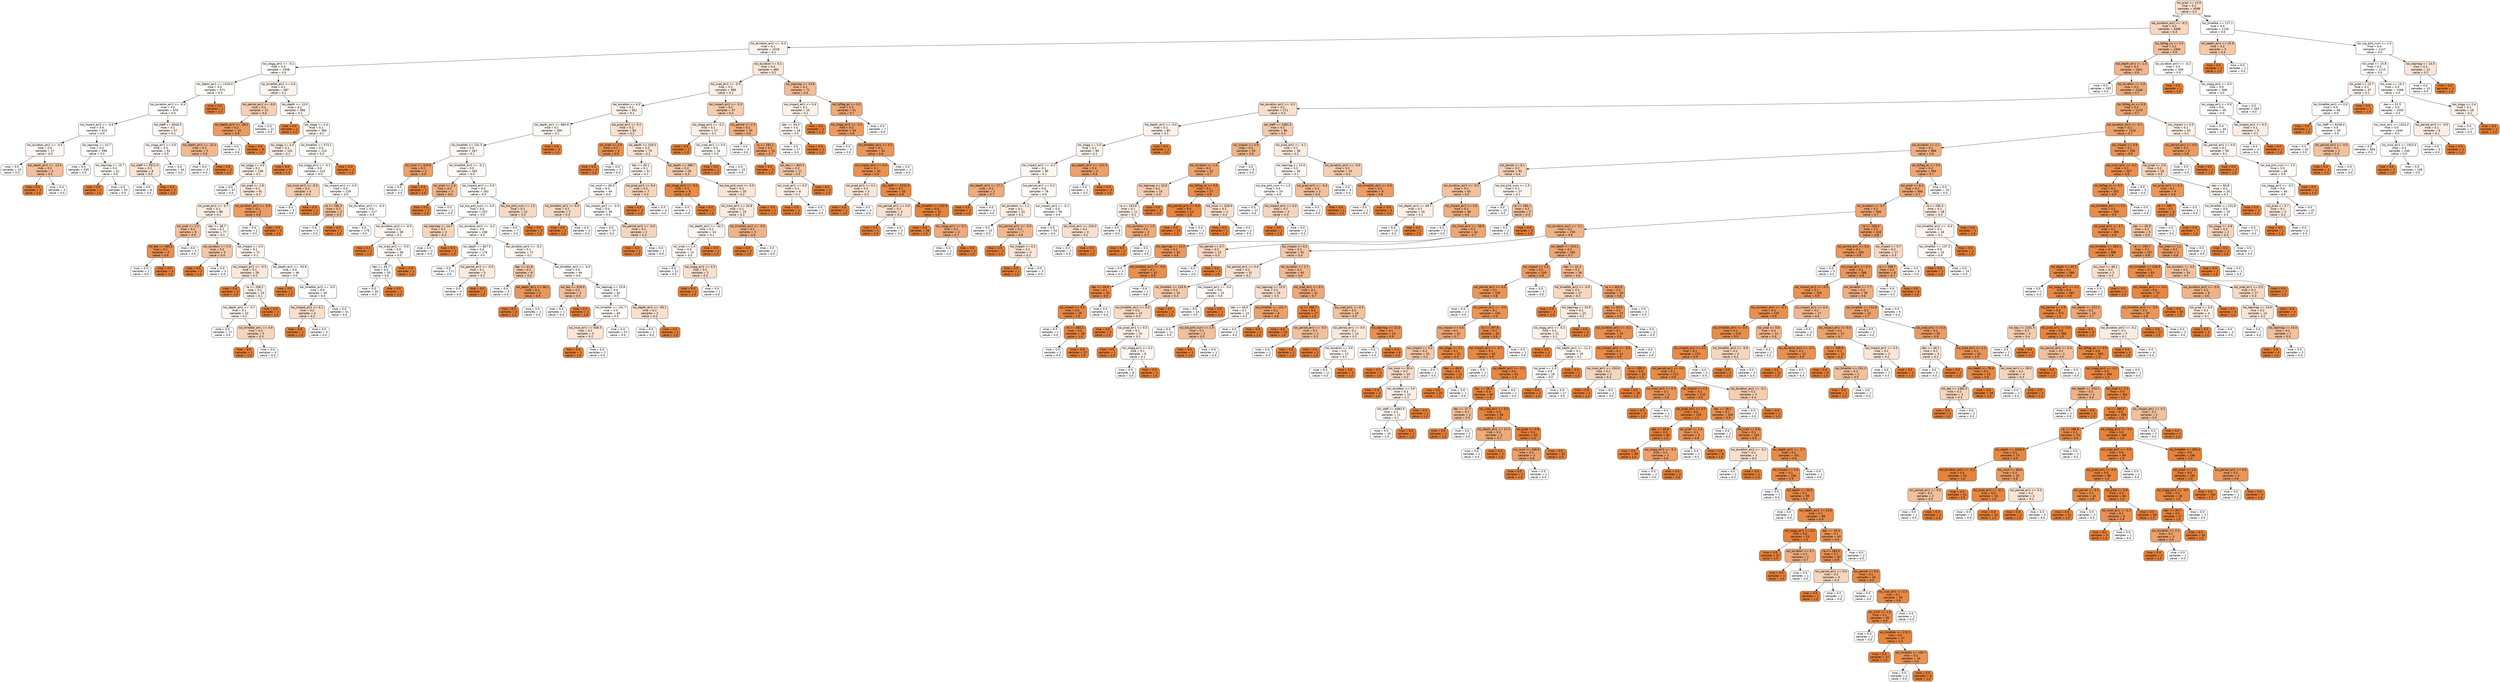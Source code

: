 digraph Tree {
node [shape=box, style="filled, rounded", color="black", fontname=helvetica] ;
edge [fontname=helvetica] ;
0 [label="koi_prad <= 13.9\nmse = 0.2\nsamples = 4598\nvalue = 0.2", fillcolor="#f9e1cf"] ;
1 [label="koi_duration_err2 <= -0.2\nmse = 0.2\nsamples = 3468\nvalue = 0.3", fillcolor="#f7d7c0"] ;
0 -> 1 [labeldistance=2.5, labelangle=45, headlabel="True"] ;
2 [label="koi_duration_err2 <= -0.3\nmse = 0.1\nsamples = 1518\nvalue = 0.1", fillcolor="#fdf4ee"] ;
1 -> 2 ;
3 [label="koi_slogg_err2 <= -0.1\nmse = 0.0\nsamples = 1058\nvalue = 0.0", fillcolor="#fefaf7"] ;
2 -> 3 ;
4 [label="koi_depth_err1 <= 1326.0\nmse = 0.0\nsamples = 671\nvalue = 0.0", fillcolor="#fffefd"] ;
3 -> 4 ;
5 [label="koi_duration_err2 <= -0.4\nmse = 0.0\nsamples = 670\nvalue = 0.0", fillcolor="#fffefd"] ;
4 -> 5 ;
6 [label="koi_impact_err2 <= -0.6\nmse = 0.0\nsamples = 613\nvalue = 0.0", fillcolor="#fffffe"] ;
5 -> 6 ;
7 [label="koi_duration_err2 <= -0.5\nmse = 0.0\nsamples = 27\nvalue = 0.0", fillcolor="#fef9f6"] ;
6 -> 7 ;
8 [label="mse = 0.0\nsamples = 23\nvalue = 0.0", fillcolor="#ffffff"] ;
7 -> 8 ;
9 [label="koi_depth_err2 <= -13.0\nmse = 0.2\nsamples = 4\nvalue = 0.5", fillcolor="#f2c09c"] ;
7 -> 9 ;
10 [label="mse = 0.0\nsamples = 2\nvalue = 1.0", fillcolor="#e58139"] ;
9 -> 10 ;
11 [label="mse = 0.0\nsamples = 2\nvalue = 0.0", fillcolor="#ffffff"] ;
9 -> 11 ;
12 [label="koi_kepmag <= 15.7\nmse = 0.0\nsamples = 586\nvalue = 0.0", fillcolor="#ffffff"] ;
6 -> 12 ;
13 [label="mse = 0.0\nsamples = 535\nvalue = 0.0", fillcolor="#ffffff"] ;
12 -> 13 ;
14 [label="koi_kepmag <= 15.7\nmse = 0.0\nsamples = 51\nvalue = 0.0", fillcolor="#fffefd"] ;
12 -> 14 ;
15 [label="mse = 0.0\nsamples = 1\nvalue = 1.0", fillcolor="#e58139"] ;
14 -> 15 ;
16 [label="mse = 0.0\nsamples = 50\nvalue = 0.0", fillcolor="#ffffff"] ;
14 -> 16 ;
17 [label="koi_steff <= 6544.5\nmse = 0.1\nsamples = 57\nvalue = 0.1", fillcolor="#fdf4ed"] ;
5 -> 17 ;
18 [label="koi_slogg_err1 <= 0.0\nmse = 0.0\nsamples = 52\nvalue = 0.0", fillcolor="#fefaf8"] ;
17 -> 18 ;
19 [label="koi_steff <= 5911.0\nmse = 0.2\nsamples = 8\nvalue = 0.2", fillcolor="#f9e4d5"] ;
18 -> 19 ;
20 [label="mse = 0.0\nsamples = 6\nvalue = 0.0", fillcolor="#ffffff"] ;
19 -> 20 ;
21 [label="mse = 0.0\nsamples = 2\nvalue = 1.0", fillcolor="#e58139"] ;
19 -> 21 ;
22 [label="mse = 0.0\nsamples = 44\nvalue = 0.0", fillcolor="#ffffff"] ;
18 -> 22 ;
23 [label="koi_depth_err2 <= -22.4\nmse = 0.2\nsamples = 5\nvalue = 0.6", fillcolor="#f1b991"] ;
17 -> 23 ;
24 [label="mse = 0.0\nsamples = 3\nvalue = 0.0", fillcolor="#ffffff"] ;
23 -> 24 ;
25 [label="mse = 0.0\nsamples = 2\nvalue = 1.0", fillcolor="#e58139"] ;
23 -> 25 ;
26 [label="mse = 0.0\nsamples = 1\nvalue = 1.0", fillcolor="#e58139"] ;
4 -> 26 ;
27 [label="koi_time0bk_err1 <= 0.0\nmse = 0.1\nsamples = 387\nvalue = 0.1", fillcolor="#fdf4ee"] ;
3 -> 27 ;
28 [label="koi_period_err2 <= -0.0\nmse = 0.2\nsamples = 21\nvalue = 0.4", fillcolor="#f5d0b5"] ;
27 -> 28 ;
29 [label="koi_depth_err2 <= -38.2\nmse = 0.2\nsamples = 10\nvalue = 0.8", fillcolor="#ea9a61"] ;
28 -> 29 ;
30 [label="mse = 0.0\nsamples = 2\nvalue = 0.0", fillcolor="#ffffff"] ;
29 -> 30 ;
31 [label="mse = 0.0\nsamples = 8\nvalue = 1.0", fillcolor="#e58139"] ;
29 -> 31 ;
32 [label="mse = 0.0\nsamples = 11\nvalue = 0.0", fillcolor="#ffffff"] ;
28 -> 32 ;
33 [label="koi_depth <= 13.3\nmse = 0.1\nsamples = 366\nvalue = 0.1", fillcolor="#fdf6f1"] ;
27 -> 33 ;
34 [label="mse = 0.0\nsamples = 1\nvalue = 1.0", fillcolor="#e58139"] ;
33 -> 34 ;
35 [label="koi_slogg <= 4.4\nmse = 0.1\nsamples = 365\nvalue = 0.1", fillcolor="#fdf7f2"] ;
33 -> 35 ;
36 [label="koi_slogg <= 4.4\nmse = 0.1\nsamples = 141\nvalue = 0.1", fillcolor="#fceee4"] ;
35 -> 36 ;
37 [label="koi_slogg <= 4.0\nmse = 0.1\nsamples = 138\nvalue = 0.1", fillcolor="#fcf0e7"] ;
36 -> 37 ;
38 [label="mse = 0.0\nsamples = 47\nvalue = 0.0", fillcolor="#ffffff"] ;
37 -> 38 ;
39 [label="koi_srad <= 1.8\nmse = 0.1\nsamples = 91\nvalue = 0.2", fillcolor="#fae8db"] ;
37 -> 39 ;
40 [label="koi_prad_err2 <= -0.7\nmse = 0.1\nsamples = 86\nvalue = 0.1", fillcolor="#fbede2"] ;
39 -> 40 ;
41 [label="koi_srad <= 1.5\nmse = 0.2\nsamples = 9\nvalue = 0.5", fillcolor="#f2c09c"] ;
40 -> 41 ;
42 [label="koi_teq <= 483.5\nmse = 0.1\nsamples = 4\nvalue = 0.9", fillcolor="#e88f4f"] ;
41 -> 42 ;
43 [label="mse = 0.0\nsamples = 1\nvalue = 0.0", fillcolor="#ffffff"] ;
42 -> 43 ;
44 [label="mse = 0.0\nsamples = 3\nvalue = 1.0", fillcolor="#e58139"] ;
42 -> 44 ;
45 [label="mse = 0.0\nsamples = 5\nvalue = 0.0", fillcolor="#ffffff"] ;
41 -> 45 ;
46 [label="dec <= 38.7\nmse = 0.1\nsamples = 77\nvalue = 0.1", fillcolor="#fcf3ec"] ;
40 -> 46 ;
47 [label="koi_duration <= 5.3\nmse = 0.2\nsamples = 5\nvalue = 0.4", fillcolor="#f3c7a7"] ;
46 -> 47 ;
48 [label="mse = 0.0\nsamples = 2\nvalue = 1.0", fillcolor="#e58139"] ;
47 -> 48 ;
49 [label="mse = 0.0\nsamples = 3\nvalue = 0.0", fillcolor="#ffffff"] ;
47 -> 49 ;
50 [label="koi_impact <= 0.3\nmse = 0.1\nsamples = 72\nvalue = 0.1", fillcolor="#fdf6f1"] ;
46 -> 50 ;
51 [label="koi_impact_err2 <= -0.3\nmse = 0.1\nsamples = 26\nvalue = 0.2", fillcolor="#fae8db"] ;
50 -> 51 ;
52 [label="mse = 0.0\nsamples = 3\nvalue = 1.0", fillcolor="#e58139"] ;
51 -> 52 ;
53 [label="ra <= 299.2\nmse = 0.1\nsamples = 23\nvalue = 0.1", fillcolor="#fcf2eb"] ;
51 -> 53 ;
54 [label="koi_depth_err2 <= -4.7\nmse = 0.1\nsamples = 22\nvalue = 0.1", fillcolor="#fdf6f1"] ;
53 -> 54 ;
55 [label="mse = 0.0\nsamples = 17\nvalue = 0.0", fillcolor="#ffffff"] ;
54 -> 55 ;
56 [label="koi_time0bk_err1 <= 0.0\nmse = 0.2\nsamples = 5\nvalue = 0.3", fillcolor="#f6d5bd"] ;
54 -> 56 ;
57 [label="mse = 0.0\nsamples = 1\nvalue = 1.0", fillcolor="#e58139"] ;
56 -> 57 ;
58 [label="mse = 0.0\nsamples = 4\nvalue = 0.0", fillcolor="#ffffff"] ;
56 -> 58 ;
59 [label="mse = 0.0\nsamples = 1\nvalue = 1.0", fillcolor="#e58139"] ;
53 -> 59 ;
60 [label="koi_depth_err2 <= -53.8\nmse = 0.0\nsamples = 46\nvalue = 0.0", fillcolor="#fefcfa"] ;
50 -> 60 ;
61 [label="mse = 0.0\nsamples = 1\nvalue = 1.0", fillcolor="#e58139"] ;
60 -> 61 ;
62 [label="koi_time0bk_err2 <= -0.0\nmse = 0.0\nsamples = 45\nvalue = 0.0", fillcolor="#fffdfc"] ;
60 -> 62 ;
63 [label="koi_impact_err1 <= 0.1\nmse = 0.2\nsamples = 4\nvalue = 0.2", fillcolor="#f8e0ce"] ;
62 -> 63 ;
64 [label="mse = 0.0\nsamples = 1\nvalue = 1.0", fillcolor="#e58139"] ;
63 -> 64 ;
65 [label="mse = 0.0\nsamples = 3\nvalue = 0.0", fillcolor="#ffffff"] ;
63 -> 65 ;
66 [label="mse = 0.0\nsamples = 41\nvalue = 0.0", fillcolor="#ffffff"] ;
62 -> 66 ;
67 [label="koi_duration_err2 <= -0.5\nmse = 0.2\nsamples = 5\nvalue = 0.8", fillcolor="#eb9d65"] ;
39 -> 67 ;
68 [label="mse = 0.0\nsamples = 2\nvalue = 0.0", fillcolor="#ffffff"] ;
67 -> 68 ;
69 [label="mse = 0.0\nsamples = 3\nvalue = 1.0", fillcolor="#e58139"] ;
67 -> 69 ;
70 [label="mse = 0.0\nsamples = 3\nvalue = 1.0", fillcolor="#e58139"] ;
36 -> 70 ;
71 [label="koi_time0bk <= 573.1\nmse = 0.0\nsamples = 224\nvalue = 0.0", fillcolor="#fefcfa"] ;
35 -> 71 ;
72 [label="koi_slogg_err2 <= -0.1\nmse = 0.0\nsamples = 223\nvalue = 0.0", fillcolor="#fefcfb"] ;
71 -> 72 ;
73 [label="koi_insol_err2 <= -0.3\nmse = 0.2\nsamples = 4\nvalue = 0.4", fillcolor="#f5cdb0"] ;
72 -> 73 ;
74 [label="mse = 0.0\nsamples = 3\nvalue = 0.0", fillcolor="#ffffff"] ;
73 -> 74 ;
75 [label="mse = 0.0\nsamples = 1\nvalue = 1.0", fillcolor="#e58139"] ;
73 -> 75 ;
76 [label="koi_impact_err1 <= 0.0\nmse = 0.0\nsamples = 219\nvalue = 0.0", fillcolor="#fffdfc"] ;
72 -> 76 ;
77 [label="ra <= 285.5\nmse = 0.2\nsamples = 2\nvalue = 0.5", fillcolor="#f2c09c"] ;
76 -> 77 ;
78 [label="mse = 0.0\nsamples = 1\nvalue = 0.0", fillcolor="#ffffff"] ;
77 -> 78 ;
79 [label="mse = 0.0\nsamples = 1\nvalue = 1.0", fillcolor="#e58139"] ;
77 -> 79 ;
80 [label="koi_duration_err2 <= -0.4\nmse = 0.0\nsamples = 217\nvalue = 0.0", fillcolor="#fffefd"] ;
76 -> 80 ;
81 [label="mse = 0.0\nsamples = 179\nvalue = 0.0", fillcolor="#ffffff"] ;
80 -> 81 ;
82 [label="koi_duration_err2 <= -0.4\nmse = 0.1\nsamples = 38\nvalue = 0.1", fillcolor="#fdf6f0"] ;
80 -> 82 ;
83 [label="mse = 0.0\nsamples = 2\nvalue = 1.0", fillcolor="#e58139"] ;
82 -> 83 ;
84 [label="koi_srad_err2 <= -0.0\nmse = 0.0\nsamples = 36\nvalue = 0.0", fillcolor="#fefaf7"] ;
82 -> 84 ;
85 [label="dec <= 49.7\nmse = 0.0\nsamples = 35\nvalue = 0.0", fillcolor="#fefdfb"] ;
84 -> 85 ;
86 [label="mse = 0.0\nsamples = 34\nvalue = 0.0", fillcolor="#ffffff"] ;
85 -> 86 ;
87 [label="mse = 0.0\nsamples = 1\nvalue = 1.0", fillcolor="#e58139"] ;
85 -> 87 ;
88 [label="mse = 0.0\nsamples = 1\nvalue = 1.0", fillcolor="#e58139"] ;
84 -> 88 ;
89 [label="mse = 0.0\nsamples = 1\nvalue = 1.0", fillcolor="#e58139"] ;
71 -> 89 ;
90 [label="koi_duration <= 6.1\nmse = 0.2\nsamples = 460\nvalue = 0.2", fillcolor="#fae7d9"] ;
2 -> 90 ;
91 [label="koi_srad_err2 <= -0.0\nmse = 0.1\nsamples = 389\nvalue = 0.1", fillcolor="#fceee5"] ;
90 -> 91 ;
92 [label="koi_duration <= 4.2\nmse = 0.1\nsamples = 352\nvalue = 0.1", fillcolor="#fcf2eb"] ;
91 -> 92 ;
93 [label="koi_depth_err1 <= 660.0\nmse = 0.1\nsamples = 269\nvalue = 0.1", fillcolor="#fdf8f3"] ;
92 -> 93 ;
94 [label="koi_time0bk <= 131.5\nmse = 0.0\nsamples = 267\nvalue = 0.1", fillcolor="#fef8f5"] ;
93 -> 94 ;
95 [label="koi_insol <= 319.8\nmse = 0.2\nsamples = 2\nvalue = 0.8", fillcolor="#eca06a"] ;
94 -> 95 ;
96 [label="mse = 0.0\nsamples = 1\nvalue = 0.0", fillcolor="#ffffff"] ;
95 -> 96 ;
97 [label="mse = 0.0\nsamples = 1\nvalue = 1.0", fillcolor="#e58139"] ;
95 -> 97 ;
98 [label="koi_time0bk_err2 <= -0.1\nmse = 0.0\nsamples = 265\nvalue = 0.0", fillcolor="#fef9f6"] ;
94 -> 98 ;
99 [label="koi_srad <= 1.4\nmse = 0.2\nsamples = 3\nvalue = 0.6", fillcolor="#efb388"] ;
98 -> 99 ;
100 [label="mse = 0.0\nsamples = 1\nvalue = 1.0", fillcolor="#e58139"] ;
99 -> 100 ;
101 [label="mse = 0.0\nsamples = 2\nvalue = 0.0", fillcolor="#ffffff"] ;
99 -> 101 ;
102 [label="koi_impact_err1 <= 0.5\nmse = 0.0\nsamples = 262\nvalue = 0.0", fillcolor="#fefaf7"] ;
98 -> 102 ;
103 [label="koi_tce_plnt_num <= 0.5\nmse = 0.0\nsamples = 252\nvalue = 0.0", fillcolor="#fefcfa"] ;
102 -> 103 ;
104 [label="koi_kepmag <= 14.7\nmse = 0.2\nsamples = 4\nvalue = 0.3", fillcolor="#f6d5bd"] ;
103 -> 104 ;
105 [label="mse = 0.0\nsamples = 3\nvalue = 0.0", fillcolor="#ffffff"] ;
104 -> 105 ;
106 [label="mse = 0.0\nsamples = 1\nvalue = 1.0", fillcolor="#e58139"] ;
104 -> 106 ;
107 [label="koi_duration_err2 <= -0.2\nmse = 0.0\nsamples = 248\nvalue = 0.0", fillcolor="#fefcfa"] ;
103 -> 107 ;
108 [label="koi_depth <= 827.5\nmse = 0.0\nsamples = 176\nvalue = 0.0", fillcolor="#fffffe"] ;
107 -> 108 ;
109 [label="mse = 0.0\nsamples = 171\nvalue = 0.0", fillcolor="#ffffff"] ;
108 -> 109 ;
110 [label="koi_period_err2 <= -0.0\nmse = 0.1\nsamples = 5\nvalue = 0.2", fillcolor="#fbeade"] ;
108 -> 110 ;
111 [label="mse = 0.0\nsamples = 4\nvalue = 0.0", fillcolor="#ffffff"] ;
110 -> 111 ;
112 [label="mse = 0.0\nsamples = 1\nvalue = 1.0", fillcolor="#e58139"] ;
110 -> 112 ;
113 [label="koi_duration_err2 <= -0.2\nmse = 0.1\nsamples = 72\nvalue = 0.1", fillcolor="#fdf6f1"] ;
107 -> 113 ;
114 [label="dec <= 41.8\nmse = 0.2\nsamples = 8\nvalue = 0.4", fillcolor="#f4caac"] ;
113 -> 114 ;
115 [label="mse = 0.0\nsamples = 3\nvalue = 0.0", fillcolor="#ffffff"] ;
114 -> 115 ;
116 [label="koi_depth_err1 <= 36.2\nmse = 0.1\nsamples = 5\nvalue = 0.8", fillcolor="#e9965a"] ;
114 -> 116 ;
117 [label="mse = 0.0\nsamples = 4\nvalue = 1.0", fillcolor="#e58139"] ;
116 -> 117 ;
118 [label="mse = 0.0\nsamples = 1\nvalue = 0.0", fillcolor="#ffffff"] ;
116 -> 118 ;
119 [label="koi_time0bk_err2 <= -0.0\nmse = 0.0\nsamples = 64\nvalue = 0.0", fillcolor="#fefbf9"] ;
113 -> 119 ;
120 [label="koi_teq <= 878.0\nmse = 0.2\nsamples = 2\nvalue = 0.5", fillcolor="#f2c09c"] ;
119 -> 120 ;
121 [label="mse = 0.0\nsamples = 1\nvalue = 0.0", fillcolor="#ffffff"] ;
120 -> 121 ;
122 [label="mse = 0.0\nsamples = 1\nvalue = 1.0", fillcolor="#e58139"] ;
120 -> 122 ;
123 [label="koi_kepmag <= 15.8\nmse = 0.0\nsamples = 62\nvalue = 0.0", fillcolor="#fefcfb"] ;
119 -> 123 ;
124 [label="koi_time0bk <= 131.7\nmse = 0.0\nsamples = 60\nvalue = 0.0", fillcolor="#fffefd"] ;
123 -> 124 ;
125 [label="koi_insol_err1 <= 608.5\nmse = 0.2\nsamples = 3\nvalue = 0.2", fillcolor="#fae6d7"] ;
124 -> 125 ;
126 [label="mse = 0.0\nsamples = 1\nvalue = 1.0", fillcolor="#e58139"] ;
125 -> 126 ;
127 [label="mse = 0.0\nsamples = 2\nvalue = 0.0", fillcolor="#ffffff"] ;
125 -> 127 ;
128 [label="mse = 0.0\nsamples = 57\nvalue = 0.0", fillcolor="#ffffff"] ;
124 -> 128 ;
129 [label="koi_depth_err2 <= -93.1\nmse = 0.2\nsamples = 2\nvalue = 0.2", fillcolor="#f8e0ce"] ;
123 -> 129 ;
130 [label="mse = 0.0\nsamples = 1\nvalue = 0.0", fillcolor="#ffffff"] ;
129 -> 130 ;
131 [label="mse = 0.0\nsamples = 1\nvalue = 1.0", fillcolor="#e58139"] ;
129 -> 131 ;
132 [label="koi_tce_plnt_num <= 1.5\nmse = 0.2\nsamples = 10\nvalue = 0.3", fillcolor="#f7dac5"] ;
102 -> 132 ;
133 [label="mse = 0.0\nsamples = 7\nvalue = 0.0", fillcolor="#ffffff"] ;
132 -> 133 ;
134 [label="mse = 0.0\nsamples = 3\nvalue = 1.0", fillcolor="#e58139"] ;
132 -> 134 ;
135 [label="mse = 0.0\nsamples = 2\nvalue = 1.0", fillcolor="#e58139"] ;
93 -> 135 ;
136 [label="koi_prad_err1 <= 0.1\nmse = 0.2\nsamples = 83\nvalue = 0.2", fillcolor="#f9e1cf"] ;
92 -> 136 ;
137 [label="koi_prad <= 2.9\nmse = 0.1\nsamples = 4\nvalue = 0.9", fillcolor="#e88f4f"] ;
136 -> 137 ;
138 [label="mse = 0.0\nsamples = 3\nvalue = 1.0", fillcolor="#e58139"] ;
137 -> 138 ;
139 [label="mse = 0.0\nsamples = 1\nvalue = 0.0", fillcolor="#ffffff"] ;
137 -> 139 ;
140 [label="koi_depth <= 318.5\nmse = 0.2\nsamples = 79\nvalue = 0.2", fillcolor="#fae6d8"] ;
136 -> 140 ;
141 [label="dec <= 49.1\nmse = 0.1\nsamples = 51\nvalue = 0.1", fillcolor="#fdf6f1"] ;
140 -> 141 ;
142 [label="koi_insol <= 65.0\nmse = 0.0\nsamples = 44\nvalue = 0.0", fillcolor="#fefaf7"] ;
141 -> 142 ;
143 [label="koi_time0bk_err1 <= 0.0\nmse = 0.2\nsamples = 5\nvalue = 0.3", fillcolor="#f8dbc6"] ;
142 -> 143 ;
144 [label="mse = 0.0\nsamples = 2\nvalue = 1.0", fillcolor="#e58139"] ;
143 -> 144 ;
145 [label="mse = 0.0\nsamples = 3\nvalue = 0.0", fillcolor="#ffffff"] ;
143 -> 145 ;
146 [label="koi_impact_err2 <= -0.0\nmse = 0.0\nsamples = 39\nvalue = 0.0", fillcolor="#fffdfc"] ;
142 -> 146 ;
147 [label="mse = 0.0\nsamples = 37\nvalue = 0.0", fillcolor="#ffffff"] ;
146 -> 147 ;
148 [label="koi_period_err2 <= -0.0\nmse = 0.2\nsamples = 2\nvalue = 0.3", fillcolor="#f6d5bd"] ;
146 -> 148 ;
149 [label="mse = 0.0\nsamples = 1\nvalue = 1.0", fillcolor="#e58139"] ;
148 -> 149 ;
150 [label="mse = 0.0\nsamples = 1\nvalue = 0.0", fillcolor="#ffffff"] ;
148 -> 150 ;
151 [label="koi_prad_err1 <= 0.4\nmse = 0.2\nsamples = 7\nvalue = 0.3", fillcolor="#f6d5bd"] ;
141 -> 151 ;
152 [label="mse = 0.0\nsamples = 3\nvalue = 1.0", fillcolor="#e58139"] ;
151 -> 152 ;
153 [label="mse = 0.0\nsamples = 4\nvalue = 0.0", fillcolor="#ffffff"] ;
151 -> 153 ;
154 [label="koi_depth <= 486.7\nmse = 0.2\nsamples = 28\nvalue = 0.4", fillcolor="#f4cbad"] ;
140 -> 154 ;
155 [label="koi_slogg_err2 <= -0.2\nmse = 0.1\nsamples = 8\nvalue = 0.9", fillcolor="#e78b48"] ;
154 -> 155 ;
156 [label="mse = 0.0\nsamples = 1\nvalue = 0.0", fillcolor="#ffffff"] ;
155 -> 156 ;
157 [label="mse = 0.0\nsamples = 7\nvalue = 1.0", fillcolor="#e58139"] ;
155 -> 157 ;
158 [label="koi_tce_plnt_num <= 3.0\nmse = 0.2\nsamples = 20\nvalue = 0.2", fillcolor="#f9e4d5"] ;
154 -> 158 ;
159 [label="koi_insol_err1 <= 24.8\nmse = 0.1\nsamples = 19\nvalue = 0.2", fillcolor="#fbebdf"] ;
158 -> 159 ;
160 [label="koi_depth_err2 <= -32.2\nmse = 0.1\nsamples = 14\nvalue = 0.1", fillcolor="#fdf5f0"] ;
159 -> 160 ;
161 [label="koi_srad <= 1.4\nmse = 0.0\nsamples = 13\nvalue = 0.0", fillcolor="#fefaf7"] ;
160 -> 161 ;
162 [label="mse = 0.0\nsamples = 11\nvalue = 0.0", fillcolor="#ffffff"] ;
161 -> 162 ;
163 [label="koi_slogg_err1 <= 0.2\nmse = 0.2\nsamples = 2\nvalue = 0.2", fillcolor="#f8e0ce"] ;
161 -> 163 ;
164 [label="mse = 0.0\nsamples = 1\nvalue = 1.0", fillcolor="#e58139"] ;
163 -> 164 ;
165 [label="mse = 0.0\nsamples = 1\nvalue = 0.0", fillcolor="#ffffff"] ;
163 -> 165 ;
166 [label="mse = 0.0\nsamples = 1\nvalue = 1.0", fillcolor="#e58139"] ;
160 -> 166 ;
167 [label="koi_time0bk_err2 <= -0.0\nmse = 0.2\nsamples = 5\nvalue = 0.6", fillcolor="#efb388"] ;
159 -> 167 ;
168 [label="mse = 0.0\nsamples = 3\nvalue = 1.0", fillcolor="#e58139"] ;
167 -> 168 ;
169 [label="mse = 0.0\nsamples = 2\nvalue = 0.0", fillcolor="#ffffff"] ;
167 -> 169 ;
170 [label="mse = 0.0\nsamples = 1\nvalue = 1.0", fillcolor="#e58139"] ;
158 -> 170 ;
171 [label="koi_impact_err2 <= -0.3\nmse = 0.2\nsamples = 37\nvalue = 0.4", fillcolor="#f5cdb1"] ;
91 -> 171 ;
172 [label="koi_slogg_err2 <= -0.1\nmse = 0.1\nsamples = 17\nvalue = 0.1", fillcolor="#fbeee4"] ;
171 -> 172 ;
173 [label="mse = 0.0\nsamples = 1\nvalue = 1.0", fillcolor="#e58139"] ;
172 -> 173 ;
174 [label="koi_srad_err1 <= 0.0\nmse = 0.0\nsamples = 16\nvalue = 0.0", fillcolor="#fefaf7"] ;
172 -> 174 ;
175 [label="mse = 0.0\nsamples = 1\nvalue = 1.0", fillcolor="#e58139"] ;
174 -> 175 ;
176 [label="mse = 0.0\nsamples = 15\nvalue = 0.0", fillcolor="#ffffff"] ;
174 -> 176 ;
177 [label="koi_period <= 2.3\nmse = 0.2\nsamples = 20\nvalue = 0.6", fillcolor="#efb083"] ;
171 -> 177 ;
178 [label="mse = 0.0\nsamples = 4\nvalue = 0.0", fillcolor="#ffffff"] ;
177 -> 178 ;
179 [label="ra <= 292.1\nmse = 0.2\nsamples = 16\nvalue = 0.7", fillcolor="#eca26c"] ;
177 -> 179 ;
180 [label="mse = 0.0\nsamples = 5\nvalue = 1.0", fillcolor="#e58139"] ;
179 -> 180 ;
181 [label="koi_teq <= 665.5\nmse = 0.2\nsamples = 11\nvalue = 0.5", fillcolor="#f3c5a4"] ;
179 -> 181 ;
182 [label="koi_insol_err1 <= 0.5\nmse = 0.1\nsamples = 8\nvalue = 0.1", fillcolor="#fcefe6"] ;
181 -> 182 ;
183 [label="mse = 0.0\nsamples = 1\nvalue = 1.0", fillcolor="#e58139"] ;
182 -> 183 ;
184 [label="mse = 0.0\nsamples = 7\nvalue = 0.0", fillcolor="#ffffff"] ;
182 -> 184 ;
185 [label="mse = 0.0\nsamples = 3\nvalue = 1.0", fillcolor="#e58139"] ;
181 -> 185 ;
186 [label="koi_kepmag <= 13.6\nmse = 0.2\nsamples = 71\nvalue = 0.5", fillcolor="#f1bc96"] ;
90 -> 186 ;
187 [label="koi_impact_err1 <= 0.4\nmse = 0.1\nsamples = 20\nvalue = 0.1", fillcolor="#fcf2ea"] ;
186 -> 187 ;
188 [label="dec <= 49.3\nmse = 0.0\nsamples = 18\nvalue = 0.0", fillcolor="#fefaf7"] ;
187 -> 188 ;
189 [label="mse = 0.0\nsamples = 17\nvalue = 0.0", fillcolor="#ffffff"] ;
188 -> 189 ;
190 [label="mse = 0.0\nsamples = 1\nvalue = 1.0", fillcolor="#e58139"] ;
188 -> 190 ;
191 [label="mse = 0.0\nsamples = 2\nvalue = 1.0", fillcolor="#e58139"] ;
187 -> 191 ;
192 [label="koi_fpflag_ec <= 0.5\nmse = 0.2\nsamples = 51\nvalue = 0.7", fillcolor="#eda979"] ;
186 -> 192 ;
193 [label="koi_slogg_err2 <= -0.2\nmse = 0.2\nsamples = 44\nvalue = 0.8", fillcolor="#eb9c63"] ;
192 -> 193 ;
194 [label="mse = 0.0\nsamples = 3\nvalue = 0.0", fillcolor="#ffffff"] ;
193 -> 194 ;
195 [label="koi_time0bk_err1 <= 0.0\nmse = 0.1\nsamples = 41\nvalue = 0.8", fillcolor="#e9965a"] ;
193 -> 195 ;
196 [label="koi_impact_err1 <= 0.0\nmse = 0.1\nsamples = 40\nvalue = 0.9", fillcolor="#e89152"] ;
195 -> 196 ;
197 [label="koi_prad_err1 <= 0.1\nmse = 0.2\nsamples = 5\nvalue = 0.2", fillcolor="#fae6d7"] ;
196 -> 197 ;
198 [label="mse = 0.0\nsamples = 1\nvalue = 1.0", fillcolor="#e58139"] ;
197 -> 198 ;
199 [label="mse = 0.0\nsamples = 4\nvalue = 0.0", fillcolor="#ffffff"] ;
197 -> 199 ;
200 [label="koi_steff <= 5241.5\nmse = 0.1\nsamples = 35\nvalue = 0.9", fillcolor="#e78a47"] ;
196 -> 200 ;
201 [label="koi_period_err1 <= 0.0\nmse = 0.2\nsamples = 4\nvalue = 0.2", fillcolor="#f8e0ce"] ;
200 -> 201 ;
202 [label="mse = 0.0\nsamples = 1\nvalue = 1.0", fillcolor="#e58139"] ;
201 -> 202 ;
203 [label="mse = 0.0\nsamples = 3\nvalue = 0.0", fillcolor="#ffffff"] ;
201 -> 203 ;
204 [label="koi_time0bk <= 222.9\nmse = 0.0\nsamples = 31\nvalue = 1.0", fillcolor="#e5833d"] ;
200 -> 204 ;
205 [label="mse = 0.0\nsamples = 28\nvalue = 1.0", fillcolor="#e58139"] ;
204 -> 205 ;
206 [label="koi_slogg_err1 <= 0.1\nmse = 0.2\nsamples = 3\nvalue = 0.7", fillcolor="#eeab7b"] ;
204 -> 206 ;
207 [label="mse = 0.0\nsamples = 1\nvalue = 0.0", fillcolor="#ffffff"] ;
206 -> 207 ;
208 [label="mse = 0.0\nsamples = 2\nvalue = 1.0", fillcolor="#e58139"] ;
206 -> 208 ;
209 [label="mse = 0.0\nsamples = 1\nvalue = 0.0", fillcolor="#ffffff"] ;
195 -> 209 ;
210 [label="mse = 0.0\nsamples = 7\nvalue = 0.0", fillcolor="#ffffff"] ;
192 -> 210 ;
211 [label="koi_fpflag_co <= 0.5\nmse = 0.2\nsamples = 1950\nvalue = 0.5", fillcolor="#f2c09c"] ;
1 -> 211 ;
212 [label="koi_depth_err1 <= 1.0\nmse = 0.2\nsamples = 1641\nvalue = 0.6", fillcolor="#f0b58b"] ;
211 -> 212 ;
213 [label="mse = 0.0\nsamples = 195\nvalue = 0.0", fillcolor="#ffffff"] ;
212 -> 213 ;
214 [label="koi_duration <= 1.5\nmse = 0.2\nsamples = 1446\nvalue = 0.7", fillcolor="#eeab7b"] ;
212 -> 214 ;
215 [label="koi_duration_err2 <= -0.1\nmse = 0.2\nsamples = 171\nvalue = 0.3", fillcolor="#f8decb"] ;
214 -> 215 ;
216 [label="koi_depth_err2 <= -3.4\nmse = 0.1\nsamples = 85\nvalue = 0.1", fillcolor="#fcf1ea"] ;
215 -> 216 ;
217 [label="koi_slogg <= 5.0\nmse = 0.1\nsamples = 84\nvalue = 0.1", fillcolor="#fdf4ee"] ;
216 -> 217 ;
218 [label="koi_impact_err2 <= -0.7\nmse = 0.1\nsamples = 80\nvalue = 0.1", fillcolor="#fdf7f2"] ;
217 -> 218 ;
219 [label="koi_depth_err1 <= 27.2\nmse = 0.2\nsamples = 2\nvalue = 0.7", fillcolor="#eeab7b"] ;
218 -> 219 ;
220 [label="mse = 0.0\nsamples = 1\nvalue = 1.0", fillcolor="#e58139"] ;
219 -> 220 ;
221 [label="mse = 0.0\nsamples = 1\nvalue = 0.0", fillcolor="#ffffff"] ;
219 -> 221 ;
222 [label="koi_period_err1 <= 0.0\nmse = 0.0\nsamples = 78\nvalue = 0.0", fillcolor="#fef9f5"] ;
218 -> 222 ;
223 [label="koi_duration <= 1.1\nmse = 0.1\nsamples = 22\nvalue = 0.1", fillcolor="#fbeee4"] ;
222 -> 223 ;
224 [label="mse = 0.0\nsamples = 15\nvalue = 0.0", fillcolor="#ffffff"] ;
223 -> 224 ;
225 [label="koi_period_err2 <= -0.0\nmse = 0.2\nsamples = 7\nvalue = 0.6", fillcolor="#f1b991"] ;
223 -> 225 ;
226 [label="mse = 0.0\nsamples = 3\nvalue = 1.0", fillcolor="#e58139"] ;
225 -> 226 ;
227 [label="koi_impact <= 0.2\nmse = 0.2\nsamples = 4\nvalue = 0.2", fillcolor="#fae6d7"] ;
225 -> 227 ;
228 [label="mse = 0.0\nsamples = 1\nvalue = 1.0", fillcolor="#e58139"] ;
227 -> 228 ;
229 [label="mse = 0.0\nsamples = 3\nvalue = 0.0", fillcolor="#ffffff"] ;
227 -> 229 ;
230 [label="koi_impact_err2 <= -0.1\nmse = 0.0\nsamples = 56\nvalue = 0.0", fillcolor="#fffefd"] ;
222 -> 230 ;
231 [label="mse = 0.0\nsamples = 53\nvalue = 0.0", fillcolor="#ffffff"] ;
230 -> 231 ;
232 [label="koi_insol_err1 <= 154.0\nmse = 0.2\nsamples = 3\nvalue = 0.2", fillcolor="#f8e0ce"] ;
230 -> 232 ;
233 [label="mse = 0.0\nsamples = 2\nvalue = 0.0", fillcolor="#ffffff"] ;
232 -> 233 ;
234 [label="mse = 0.0\nsamples = 1\nvalue = 1.0", fillcolor="#e58139"] ;
232 -> 234 ;
235 [label="koi_depth_err2 <= -221.0\nmse = 0.2\nsamples = 4\nvalue = 0.8", fillcolor="#eca06a"] ;
217 -> 235 ;
236 [label="mse = 0.0\nsamples = 1\nvalue = 0.0", fillcolor="#ffffff"] ;
235 -> 236 ;
237 [label="mse = 0.0\nsamples = 3\nvalue = 1.0", fillcolor="#e58139"] ;
235 -> 237 ;
238 [label="mse = 0.0\nsamples = 1\nvalue = 1.0", fillcolor="#e58139"] ;
216 -> 238 ;
239 [label="koi_steff <= 5381.5\nmse = 0.2\nsamples = 86\nvalue = 0.4", fillcolor="#f4cbae"] ;
215 -> 239 ;
240 [label="koi_impact <= 0.9\nmse = 0.2\nsamples = 50\nvalue = 0.6", fillcolor="#efb489"] ;
239 -> 240 ;
241 [label="koi_duration <= 1.0\nmse = 0.2\nsamples = 42\nvalue = 0.7", fillcolor="#eca471"] ;
240 -> 241 ;
242 [label="koi_kepmag <= 15.6\nmse = 0.2\nsamples = 15\nvalue = 0.4", fillcolor="#f5ceb2"] ;
241 -> 242 ;
243 [label="ra <= 293.8\nmse = 0.1\nsamples = 11\nvalue = 0.1", fillcolor="#fcefe6"] ;
242 -> 243 ;
244 [label="mse = 0.0\nsamples = 8\nvalue = 0.0", fillcolor="#ffffff"] ;
243 -> 244 ;
245 [label="koi_duration <= 1.0\nmse = 0.2\nsamples = 3\nvalue = 0.7", fillcolor="#eeab7b"] ;
243 -> 245 ;
246 [label="mse = 0.0\nsamples = 2\nvalue = 1.0", fillcolor="#e58139"] ;
245 -> 246 ;
247 [label="mse = 0.0\nsamples = 1\nvalue = 0.0", fillcolor="#ffffff"] ;
245 -> 247 ;
248 [label="mse = 0.0\nsamples = 4\nvalue = 1.0", fillcolor="#e58139"] ;
242 -> 248 ;
249 [label="koi_fpflag_ss <= 0.5\nmse = 0.1\nsamples = 27\nvalue = 0.9", fillcolor="#e88d4c"] ;
241 -> 249 ;
250 [label="koi_period_err1 <= 0.0\nmse = 0.0\nsamples = 24\nvalue = 1.0", fillcolor="#e6843e"] ;
249 -> 250 ;
251 [label="mse = 0.0\nsamples = 23\nvalue = 1.0", fillcolor="#e58139"] ;
250 -> 251 ;
252 [label="mse = 0.0\nsamples = 1\nvalue = 0.0", fillcolor="#ffffff"] ;
250 -> 252 ;
253 [label="koi_insol <= 528.5\nmse = 0.2\nsamples = 3\nvalue = 0.2", fillcolor="#f8e0ce"] ;
249 -> 253 ;
254 [label="mse = 0.0\nsamples = 1\nvalue = 1.0", fillcolor="#e58139"] ;
253 -> 254 ;
255 [label="mse = 0.0\nsamples = 2\nvalue = 0.0", fillcolor="#ffffff"] ;
253 -> 255 ;
256 [label="mse = 0.0\nsamples = 8\nvalue = 0.0", fillcolor="#ffffff"] ;
240 -> 256 ;
257 [label="koi_prad_err2 <= -0.1\nmse = 0.1\nsamples = 36\nvalue = 0.2", fillcolor="#fbebe0"] ;
239 -> 257 ;
258 [label="koi_kepmag <= 15.6\nmse = 0.0\nsamples = 26\nvalue = 0.1", fillcolor="#fef9f5"] ;
257 -> 258 ;
259 [label="koi_tce_plnt_num <= 1.5\nmse = 0.0\nsamples = 24\nvalue = 0.0", fillcolor="#fefcfa"] ;
258 -> 259 ;
260 [label="mse = 0.0\nsamples = 21\nvalue = 0.0", fillcolor="#ffffff"] ;
259 -> 260 ;
261 [label="koi_impact_err1 <= 0.0\nmse = 0.2\nsamples = 3\nvalue = 0.3", fillcolor="#f6d5bd"] ;
259 -> 261 ;
262 [label="mse = 0.0\nsamples = 1\nvalue = 1.0", fillcolor="#e58139"] ;
261 -> 262 ;
263 [label="mse = 0.0\nsamples = 2\nvalue = 0.0", fillcolor="#ffffff"] ;
261 -> 263 ;
264 [label="koi_prad_err2 <= -0.4\nmse = 0.2\nsamples = 2\nvalue = 0.5", fillcolor="#f2c09c"] ;
258 -> 264 ;
265 [label="mse = 0.0\nsamples = 1\nvalue = 0.0", fillcolor="#ffffff"] ;
264 -> 265 ;
266 [label="mse = 0.0\nsamples = 1\nvalue = 1.0", fillcolor="#e58139"] ;
264 -> 266 ;
267 [label="koi_duration_err2 <= -0.0\nmse = 0.2\nsamples = 10\nvalue = 0.4", fillcolor="#f5ceb2"] ;
257 -> 267 ;
268 [label="mse = 0.0\nsamples = 4\nvalue = 0.0", fillcolor="#ffffff"] ;
267 -> 268 ;
269 [label="koi_time0bk_err1 <= 0.0\nmse = 0.2\nsamples = 6\nvalue = 0.8", fillcolor="#eb9d65"] ;
267 -> 269 ;
270 [label="mse = 0.0\nsamples = 1\nvalue = 0.0", fillcolor="#ffffff"] ;
269 -> 270 ;
271 [label="mse = 0.0\nsamples = 5\nvalue = 1.0", fillcolor="#e58139"] ;
269 -> 271 ;
272 [label="koi_fpflag_ss <= 0.5\nmse = 0.2\nsamples = 1275\nvalue = 0.7", fillcolor="#eca571"] ;
214 -> 272 ;
273 [label="koi_duration_err2 <= -0.1\nmse = 0.2\nsamples = 1222\nvalue = 0.7", fillcolor="#eca16c"] ;
272 -> 273 ;
274 [label="koi_duration <= 2.1\nmse = 0.2\nsamples = 686\nvalue = 0.6", fillcolor="#eead7f"] ;
273 -> 274 ;
275 [label="koi_period <= 6.1\nmse = 0.2\nsamples = 92\nvalue = 0.4", fillcolor="#f6d1b7"] ;
274 -> 275 ;
276 [label="koi_duration_err2 <= -0.2\nmse = 0.2\nsamples = 65\nvalue = 0.5", fillcolor="#f2c19d"] ;
275 -> 276 ;
277 [label="koi_depth_err1 <= 49.7\nmse = 0.1\nsamples = 16\nvalue = 0.1", fillcolor="#fcf0e8"] ;
276 -> 277 ;
278 [label="mse = 0.0\nsamples = 15\nvalue = 0.0", fillcolor="#ffffff"] ;
277 -> 278 ;
279 [label="mse = 0.0\nsamples = 1\nvalue = 1.0", fillcolor="#e58139"] ;
277 -> 279 ;
280 [label="koi_impact_err1 <= 0.0\nmse = 0.2\nsamples = 49\nvalue = 0.6", fillcolor="#eeaf81"] ;
276 -> 280 ;
281 [label="mse = 0.0\nsamples = 5\nvalue = 0.0", fillcolor="#ffffff"] ;
280 -> 281 ;
282 [label="koi_insol_err2 <= -58.8\nmse = 0.2\nsamples = 44\nvalue = 0.7", fillcolor="#eda672"] ;
280 -> 282 ;
283 [label="koi_kepmag <= 13.3\nmse = 0.1\nsamples = 34\nvalue = 0.8", fillcolor="#ea985d"] ;
282 -> 283 ;
284 [label="mse = 0.0\nsamples = 3\nvalue = 0.0", fillcolor="#ffffff"] ;
283 -> 284 ;
285 [label="koi_time0bk_err2 <= -0.0\nmse = 0.1\nsamples = 31\nvalue = 0.9", fillcolor="#e88f4f"] ;
283 -> 285 ;
286 [label="dec <= 49.6\nmse = 0.1\nsamples = 30\nvalue = 0.9", fillcolor="#e78a47"] ;
285 -> 286 ;
287 [label="koi_impact <= 0.0\nmse = 0.0\nsamples = 29\nvalue = 1.0", fillcolor="#e68742"] ;
286 -> 287 ;
288 [label="mse = 0.0\nsamples = 1\nvalue = 0.0", fillcolor="#ffffff"] ;
287 -> 288 ;
289 [label="ra <= 283.2\nmse = 0.0\nsamples = 28\nvalue = 1.0", fillcolor="#e6843e"] ;
287 -> 289 ;
290 [label="mse = 0.0\nsamples = 1\nvalue = 0.0", fillcolor="#ffffff"] ;
289 -> 290 ;
291 [label="mse = 0.0\nsamples = 27\nvalue = 1.0", fillcolor="#e58139"] ;
289 -> 291 ;
292 [label="mse = 0.0\nsamples = 1\nvalue = 0.0", fillcolor="#ffffff"] ;
286 -> 292 ;
293 [label="mse = 0.0\nsamples = 1\nvalue = 0.0", fillcolor="#ffffff"] ;
285 -> 293 ;
294 [label="koi_period <= 5.7\nmse = 0.2\nsamples = 10\nvalue = 0.3", fillcolor="#f7d8c2"] ;
282 -> 294 ;
295 [label="mse = 0.0\nsamples = 7\nvalue = 0.0", fillcolor="#ffffff"] ;
294 -> 295 ;
296 [label="mse = 0.0\nsamples = 3\nvalue = 1.0", fillcolor="#e58139"] ;
294 -> 296 ;
297 [label="koi_tce_plnt_num <= 1.5\nmse = 0.1\nsamples = 27\nvalue = 0.1", fillcolor="#fdf6f1"] ;
275 -> 297 ;
298 [label="mse = 0.0\nsamples = 22\nvalue = 0.0", fillcolor="#ffffff"] ;
297 -> 298 ;
299 [label="ra <= 285.1\nmse = 0.2\nsamples = 5\nvalue = 0.5", fillcolor="#f2c09c"] ;
297 -> 299 ;
300 [label="mse = 0.0\nsamples = 2\nvalue = 0.0", fillcolor="#ffffff"] ;
299 -> 300 ;
301 [label="mse = 0.0\nsamples = 3\nvalue = 1.0", fillcolor="#e58139"] ;
299 -> 301 ;
302 [label="koi_fpflag_ec <= 0.5\nmse = 0.2\nsamples = 594\nvalue = 0.7", fillcolor="#eda876"] ;
274 -> 302 ;
303 [label="koi_prad <= 6.4\nmse = 0.2\nsamples = 584\nvalue = 0.7", fillcolor="#eda774"] ;
302 -> 303 ;
304 [label="koi_duration <= 3.7\nmse = 0.2\nsamples = 566\nvalue = 0.7", fillcolor="#eca571"] ;
303 -> 304 ;
305 [label="koi_duration_err2 <= -0.1\nmse = 0.2\nsamples = 256\nvalue = 0.6", fillcolor="#efb285"] ;
304 -> 305 ;
306 [label="koi_impact <= 0.2\nmse = 0.2\nsamples = 91\nvalue = 0.4", fillcolor="#f3c7a6"] ;
305 -> 306 ;
307 [label="koi_period_err1 <= 0.0\nmse = 0.2\nsamples = 31\nvalue = 0.2", fillcolor="#f9e1d0"] ;
306 -> 307 ;
308 [label="koi_time0bk <= 135.9\nmse = 0.2\nsamples = 16\nvalue = 0.4", fillcolor="#f4caab"] ;
307 -> 308 ;
309 [label="koi_time0bk_err1 <= 0.0\nmse = 0.2\nsamples = 13\nvalue = 0.3", fillcolor="#f8dbc6"] ;
308 -> 309 ;
310 [label="mse = 0.0\nsamples = 3\nvalue = 1.0", fillcolor="#e58139"] ;
309 -> 310 ;
311 [label="koi_prad_err1 <= 0.0\nmse = 0.1\nsamples = 10\nvalue = 0.1", fillcolor="#fcf0e8"] ;
309 -> 311 ;
312 [label="mse = 0.0\nsamples = 1\nvalue = 1.0", fillcolor="#e58139"] ;
311 -> 312 ;
313 [label="koi_slogg_err1 <= 0.2\nmse = 0.1\nsamples = 9\nvalue = 0.1", fillcolor="#fdf7f3"] ;
311 -> 313 ;
314 [label="mse = 0.0\nsamples = 8\nvalue = 0.0", fillcolor="#ffffff"] ;
313 -> 314 ;
315 [label="mse = 0.0\nsamples = 1\nvalue = 1.0", fillcolor="#e58139"] ;
313 -> 315 ;
316 [label="mse = 0.0\nsamples = 3\nvalue = 1.0", fillcolor="#e58139"] ;
308 -> 316 ;
317 [label="koi_impact_err2 <= -0.0\nmse = 0.0\nsamples = 15\nvalue = 0.0", fillcolor="#fefaf7"] ;
307 -> 317 ;
318 [label="mse = 0.0\nsamples = 14\nvalue = 0.0", fillcolor="#ffffff"] ;
317 -> 318 ;
319 [label="mse = 0.0\nsamples = 1\nvalue = 1.0", fillcolor="#e58139"] ;
317 -> 319 ;
320 [label="koi_duration <= 2.7\nmse = 0.2\nsamples = 60\nvalue = 0.6", fillcolor="#f0b88f"] ;
306 -> 320 ;
321 [label="koi_kepmag <= 15.5\nmse = 0.2\nsamples = 19\nvalue = 0.3", fillcolor="#f8ddca"] ;
320 -> 321 ;
322 [label="dec <= 46.5\nmse = 0.1\nsamples = 13\nvalue = 0.1", fillcolor="#fef8f4"] ;
321 -> 322 ;
323 [label="mse = 0.0\nsamples = 11\nvalue = 0.0", fillcolor="#ffffff"] ;
322 -> 323 ;
324 [label="koi_tce_plnt_num <= 2.0\nmse = 0.2\nsamples = 2\nvalue = 0.5", fillcolor="#f2c09c"] ;
322 -> 324 ;
325 [label="mse = 0.0\nsamples = 1\nvalue = 1.0", fillcolor="#e58139"] ;
324 -> 325 ;
326 [label="mse = 0.0\nsamples = 1\nvalue = 0.0", fillcolor="#ffffff"] ;
324 -> 326 ;
327 [label="koi_time0bk <= 131.7\nmse = 0.2\nsamples = 6\nvalue = 0.8", fillcolor="#eca06a"] ;
321 -> 327 ;
328 [label="mse = 0.0\nsamples = 2\nvalue = 0.0", fillcolor="#ffffff"] ;
327 -> 328 ;
329 [label="mse = 0.0\nsamples = 4\nvalue = 1.0", fillcolor="#e58139"] ;
327 -> 329 ;
330 [label="koi_srad_err1 <= 0.2\nmse = 0.2\nsamples = 41\nvalue = 0.7", fillcolor="#eda978"] ;
320 -> 330 ;
331 [label="ra <= 298.7\nmse = 0.0\nsamples = 17\nvalue = 1.0", fillcolor="#e68640"] ;
330 -> 331 ;
332 [label="mse = 0.0\nsamples = 15\nvalue = 1.0", fillcolor="#e58139"] ;
331 -> 332 ;
333 [label="koi_period_err2 <= -0.0\nmse = 0.2\nsamples = 2\nvalue = 0.5", fillcolor="#f2c09c"] ;
331 -> 333 ;
334 [label="mse = 0.0\nsamples = 1\nvalue = 0.0", fillcolor="#ffffff"] ;
333 -> 334 ;
335 [label="mse = 0.0\nsamples = 1\nvalue = 1.0", fillcolor="#e58139"] ;
333 -> 335 ;
336 [label="koi_srad_err1 <= 0.3\nmse = 0.2\nsamples = 24\nvalue = 0.5", fillcolor="#f2c29f"] ;
330 -> 336 ;
337 [label="koi_period_err1 <= 0.0\nmse = 0.1\nsamples = 14\nvalue = 0.2", fillcolor="#fae8db"] ;
336 -> 337 ;
338 [label="mse = 0.0\nsamples = 2\nvalue = 1.0", fillcolor="#e58139"] ;
337 -> 338 ;
339 [label="koi_duration <= 3.6\nmse = 0.0\nsamples = 12\nvalue = 0.1", fillcolor="#fef8f5"] ;
337 -> 339 ;
340 [label="mse = 0.0\nsamples = 11\nvalue = 0.0", fillcolor="#ffffff"] ;
339 -> 340 ;
341 [label="mse = 0.0\nsamples = 1\nvalue = 1.0", fillcolor="#e58139"] ;
339 -> 341 ;
342 [label="koi_kepmag <= 13.3\nmse = 0.1\nsamples = 10\nvalue = 0.9", fillcolor="#e89050"] ;
336 -> 342 ;
343 [label="mse = 0.0\nsamples = 2\nvalue = 0.0", fillcolor="#ffffff"] ;
342 -> 343 ;
344 [label="mse = 0.0\nsamples = 8\nvalue = 1.0", fillcolor="#e58139"] ;
342 -> 344 ;
345 [label="koi_depth <= 423.1\nmse = 0.2\nsamples = 165\nvalue = 0.7", fillcolor="#eda673"] ;
305 -> 345 ;
346 [label="koi_impact <= 1.0\nmse = 0.2\nsamples = 109\nvalue = 0.8", fillcolor="#ea9a61"] ;
345 -> 346 ;
347 [label="koi_period_err1 <= 0.0\nmse = 0.1\nsamples = 106\nvalue = 0.8", fillcolor="#e9965a"] ;
346 -> 347 ;
348 [label="mse = 0.0\nsamples = 1\nvalue = 0.0", fillcolor="#ffffff"] ;
347 -> 348 ;
349 [label="koi_period_err2 <= -0.0\nmse = 0.1\nsamples = 105\nvalue = 0.9", fillcolor="#e99457"] ;
347 -> 349 ;
350 [label="koi_impact <= 0.6\nmse = 0.2\nsamples = 42\nvalue = 0.7", fillcolor="#eca571"] ;
349 -> 350 ;
351 [label="koi_impact <= 0.1\nmse = 0.2\nsamples = 20\nvalue = 0.4", fillcolor="#f3c7a7"] ;
350 -> 351 ;
352 [label="mse = 0.0\nsamples = 5\nvalue = 1.0", fillcolor="#e58139"] ;
351 -> 352 ;
353 [label="koi_insol <= 50.4\nmse = 0.2\nsamples = 15\nvalue = 0.3", fillcolor="#f8dbc6"] ;
351 -> 353 ;
354 [label="mse = 0.0\nsamples = 3\nvalue = 1.0", fillcolor="#e58139"] ;
353 -> 354 ;
355 [label="koi_duration <= 3.6\nmse = 0.1\nsamples = 12\nvalue = 0.1", fillcolor="#fcf0e8"] ;
353 -> 355 ;
356 [label="koi_steff <= 6083.5\nmse = 0.1\nsamples = 11\nvalue = 0.1", fillcolor="#fdf7f3"] ;
355 -> 356 ;
357 [label="mse = 0.0\nsamples = 10\nvalue = 0.0", fillcolor="#ffffff"] ;
356 -> 357 ;
358 [label="mse = 0.0\nsamples = 1\nvalue = 1.0", fillcolor="#e58139"] ;
356 -> 358 ;
359 [label="mse = 0.0\nsamples = 1\nvalue = 1.0", fillcolor="#e58139"] ;
355 -> 359 ;
360 [label="koi_slogg <= 4.1\nmse = 0.1\nsamples = 22\nvalue = 0.9", fillcolor="#e78945"] ;
350 -> 360 ;
361 [label="mse = 0.0\nsamples = 1\nvalue = 0.0", fillcolor="#ffffff"] ;
360 -> 361 ;
362 [label="dec <= 49.9\nmse = 0.0\nsamples = 21\nvalue = 1.0", fillcolor="#e6853f"] ;
360 -> 362 ;
363 [label="mse = 0.0\nsamples = 20\nvalue = 1.0", fillcolor="#e58139"] ;
362 -> 363 ;
364 [label="mse = 0.0\nsamples = 1\nvalue = 0.0", fillcolor="#ffffff"] ;
362 -> 364 ;
365 [label="ra <= 297.8\nmse = 0.1\nsamples = 63\nvalue = 0.9", fillcolor="#e78946"] ;
349 -> 365 ;
366 [label="koi_impact_err2 <= -0.7\nmse = 0.1\nsamples = 62\nvalue = 0.9", fillcolor="#e68844"] ;
365 -> 366 ;
367 [label="mse = 0.0\nsamples = 1\nvalue = 0.0", fillcolor="#ffffff"] ;
366 -> 367 ;
368 [label="koi_depth_err2 <= -2.2\nmse = 0.0\nsamples = 61\nvalue = 1.0", fillcolor="#e68642"] ;
366 -> 368 ;
369 [label="dec <= 38.3\nmse = 0.0\nsamples = 60\nvalue = 1.0", fillcolor="#e68540"] ;
368 -> 369 ;
370 [label="dec <= 37.7\nmse = 0.2\nsamples = 2\nvalue = 0.5", fillcolor="#f2c09c"] ;
369 -> 370 ;
371 [label="mse = 0.0\nsamples = 1\nvalue = 1.0", fillcolor="#e58139"] ;
370 -> 371 ;
372 [label="mse = 0.0\nsamples = 1\nvalue = 0.0", fillcolor="#ffffff"] ;
370 -> 372 ;
373 [label="koi_srad_err1 <= 0.0\nmse = 0.0\nsamples = 58\nvalue = 1.0", fillcolor="#e6843d"] ;
369 -> 373 ;
374 [label="koi_depth_err1 <= 17.2\nmse = 0.2\nsamples = 3\nvalue = 0.7", fillcolor="#eeab7b"] ;
373 -> 374 ;
375 [label="mse = 0.0\nsamples = 1\nvalue = 0.0", fillcolor="#ffffff"] ;
374 -> 375 ;
376 [label="mse = 0.0\nsamples = 2\nvalue = 1.0", fillcolor="#e58139"] ;
374 -> 376 ;
377 [label="koi_prad <= 0.6\nmse = 0.0\nsamples = 55\nvalue = 1.0", fillcolor="#e5823b"] ;
373 -> 377 ;
378 [label="koi_insol <= 248.9\nmse = 0.2\nsamples = 3\nvalue = 0.8", fillcolor="#eca06a"] ;
377 -> 378 ;
379 [label="mse = 0.0\nsamples = 2\nvalue = 1.0", fillcolor="#e58139"] ;
378 -> 379 ;
380 [label="mse = 0.0\nsamples = 1\nvalue = 0.0", fillcolor="#ffffff"] ;
378 -> 380 ;
381 [label="mse = 0.0\nsamples = 52\nvalue = 1.0", fillcolor="#e58139"] ;
377 -> 381 ;
382 [label="mse = 0.0\nsamples = 1\nvalue = 0.0", fillcolor="#ffffff"] ;
368 -> 382 ;
383 [label="mse = 0.0\nsamples = 1\nvalue = 0.0", fillcolor="#ffffff"] ;
365 -> 383 ;
384 [label="mse = 0.0\nsamples = 3\nvalue = 0.0", fillcolor="#ffffff"] ;
346 -> 384 ;
385 [label="dec <= 42.4\nmse = 0.2\nsamples = 56\nvalue = 0.6", fillcolor="#f1ba92"] ;
345 -> 385 ;
386 [label="koi_time0bk_err2 <= -0.0\nmse = 0.2\nsamples = 27\nvalue = 0.3", fillcolor="#f7d7c0"] ;
385 -> 386 ;
387 [label="mse = 0.0\nsamples = 4\nvalue = 1.0", fillcolor="#e58139"] ;
386 -> 387 ;
388 [label="koi_kepmag <= 15.9\nmse = 0.1\nsamples = 23\nvalue = 0.2", fillcolor="#fbebe0"] ;
386 -> 388 ;
389 [label="koi_slogg_err2 <= -0.2\nmse = 0.1\nsamples = 21\nvalue = 0.1", fillcolor="#fcf1e9"] ;
388 -> 389 ;
390 [label="mse = 0.0\nsamples = 2\nvalue = 1.0", fillcolor="#e58139"] ;
389 -> 390 ;
391 [label="koi_depth_err2 <= -11.2\nmse = 0.1\nsamples = 19\nvalue = 0.1", fillcolor="#fdf8f3"] ;
389 -> 391 ;
392 [label="koi_prad <= 1.3\nmse = 0.0\nsamples = 18\nvalue = 0.0", fillcolor="#fefbf9"] ;
391 -> 392 ;
393 [label="mse = 0.0\nsamples = 1\nvalue = 1.0", fillcolor="#e58139"] ;
392 -> 393 ;
394 [label="mse = 0.0\nsamples = 17\nvalue = 0.0", fillcolor="#ffffff"] ;
392 -> 394 ;
395 [label="mse = 0.0\nsamples = 1\nvalue = 1.0", fillcolor="#e58139"] ;
391 -> 395 ;
396 [label="mse = 0.0\nsamples = 2\nvalue = 1.0", fillcolor="#e58139"] ;
388 -> 396 ;
397 [label="ra <= 300.6\nmse = 0.2\nsamples = 29\nvalue = 0.8", fillcolor="#eb9f68"] ;
385 -> 397 ;
398 [label="dec <= 50.0\nmse = 0.1\nsamples = 27\nvalue = 0.8", fillcolor="#e9965b"] ;
397 -> 398 ;
399 [label="koi_duration_err2 <= -0.1\nmse = 0.1\nsamples = 25\nvalue = 0.9", fillcolor="#e88f50"] ;
398 -> 399 ;
400 [label="koi_impact_err2 <= -0.6\nmse = 0.1\nsamples = 24\nvalue = 0.9", fillcolor="#e78a47"] ;
399 -> 400 ;
401 [label="koi_insol_err1 <= 150.9\nmse = 0.2\nsamples = 2\nvalue = 0.3", fillcolor="#f6d5bd"] ;
400 -> 401 ;
402 [label="mse = 0.0\nsamples = 1\nvalue = 1.0", fillcolor="#e58139"] ;
401 -> 402 ;
403 [label="mse = 0.0\nsamples = 1\nvalue = 0.0", fillcolor="#ffffff"] ;
401 -> 403 ;
404 [label="ra <= 299.2\nmse = 0.0\nsamples = 22\nvalue = 1.0", fillcolor="#e6843e"] ;
400 -> 404 ;
405 [label="mse = 0.0\nsamples = 18\nvalue = 1.0", fillcolor="#e58139"] ;
404 -> 405 ;
406 [label="koi_srad_err1 <= 0.3\nmse = 0.1\nsamples = 4\nvalue = 0.8", fillcolor="#e9965a"] ;
404 -> 406 ;
407 [label="mse = 0.0\nsamples = 3\nvalue = 1.0", fillcolor="#e58139"] ;
406 -> 407 ;
408 [label="mse = 0.0\nsamples = 1\nvalue = 0.0", fillcolor="#ffffff"] ;
406 -> 408 ;
409 [label="mse = 0.0\nsamples = 1\nvalue = 0.0", fillcolor="#ffffff"] ;
399 -> 409 ;
410 [label="mse = 0.0\nsamples = 2\nvalue = 0.0", fillcolor="#ffffff"] ;
398 -> 410 ;
411 [label="mse = 0.0\nsamples = 2\nvalue = 0.0", fillcolor="#ffffff"] ;
397 -> 411 ;
412 [label="ra <= 298.4\nmse = 0.2\nsamples = 310\nvalue = 0.8", fillcolor="#ea9b61"] ;
304 -> 412 ;
413 [label="koi_period_err1 <= 0.0\nmse = 0.1\nsamples = 293\nvalue = 0.8", fillcolor="#ea975c"] ;
412 -> 413 ;
414 [label="mse = 0.0\nsamples = 5\nvalue = 0.0", fillcolor="#ffffff"] ;
413 -> 414 ;
415 [label="koi_srad_err1 <= 0.3\nmse = 0.1\nsamples = 288\nvalue = 0.8", fillcolor="#e9965a"] ;
413 -> 415 ;
416 [label="koi_impact_err2 <= -0.0\nmse = 0.1\nsamples = 250\nvalue = 0.9", fillcolor="#e99254"] ;
415 -> 416 ;
417 [label="koi_duration_err2 <= -0.1\nmse = 0.1\nsamples = 233\nvalue = 0.9", fillcolor="#e88f50"] ;
416 -> 417 ;
418 [label="koi_time0bk_err1 <= 0.0\nmse = 0.1\nsamples = 219\nvalue = 0.9", fillcolor="#e78d4b"] ;
417 -> 418 ;
419 [label="koi_impact_err1 <= 0.5\nmse = 0.1\nsamples = 215\nvalue = 0.9", fillcolor="#e78b49"] ;
418 -> 419 ;
420 [label="koi_period_err1 <= 0.0\nmse = 0.1\nsamples = 213\nvalue = 0.9", fillcolor="#e78b48"] ;
419 -> 420 ;
421 [label="koi_impact <= 0.5\nmse = 0.1\nsamples = 210\nvalue = 0.9", fillcolor="#e78a47"] ;
420 -> 421 ;
422 [label="koi_prad_err1 <= 0.7\nmse = 0.0\nsamples = 105\nvalue = 1.0", fillcolor="#e5833c"] ;
421 -> 422 ;
423 [label="dec <= 49.9\nmse = 0.0\nsamples = 96\nvalue = 1.0", fillcolor="#e5823a"] ;
422 -> 423 ;
424 [label="mse = 0.0\nsamples = 93\nvalue = 1.0", fillcolor="#e58139"] ;
423 -> 424 ;
425 [label="koi_slogg_err2 <= -0.1\nmse = 0.2\nsamples = 3\nvalue = 0.8", fillcolor="#eca06a"] ;
423 -> 425 ;
426 [label="mse = 0.0\nsamples = 1\nvalue = 0.0", fillcolor="#ffffff"] ;
425 -> 426 ;
427 [label="mse = 0.0\nsamples = 2\nvalue = 1.0", fillcolor="#e58139"] ;
425 -> 427 ;
428 [label="koi_prad <= 2.4\nmse = 0.1\nsamples = 9\nvalue = 0.8", fillcolor="#e99457"] ;
422 -> 428 ;
429 [label="mse = 0.0\nsamples = 1\nvalue = 0.0", fillcolor="#ffffff"] ;
428 -> 429 ;
430 [label="mse = 0.0\nsamples = 8\nvalue = 1.0", fillcolor="#e58139"] ;
428 -> 430 ;
431 [label="dec <= 38.0\nmse = 0.1\nsamples = 105\nvalue = 0.9", fillcolor="#e89152"] ;
421 -> 431 ;
432 [label="mse = 0.0\nsamples = 1\nvalue = 0.0", fillcolor="#ffffff"] ;
431 -> 432 ;
433 [label="koi_srad <= 0.6\nmse = 0.1\nsamples = 104\nvalue = 0.9", fillcolor="#e88f4f"] ;
431 -> 433 ;
434 [label="koi_duration_err2 <= -0.1\nmse = 0.2\nsamples = 3\nvalue = 0.2", fillcolor="#f8e0ce"] ;
433 -> 434 ;
435 [label="mse = 0.0\nsamples = 2\nvalue = 0.0", fillcolor="#ffffff"] ;
434 -> 435 ;
436 [label="mse = 0.0\nsamples = 1\nvalue = 1.0", fillcolor="#e58139"] ;
434 -> 436 ;
437 [label="koi_depth_err2 <= -2.7\nmse = 0.1\nsamples = 101\nvalue = 0.9", fillcolor="#e78d4b"] ;
433 -> 437 ;
438 [label="koi_impact <= 0.5\nmse = 0.1\nsamples = 100\nvalue = 0.9", fillcolor="#e78c4a"] ;
437 -> 438 ;
439 [label="mse = 0.0\nsamples = 1\nvalue = 0.0", fillcolor="#ffffff"] ;
438 -> 439 ;
440 [label="koi_depth <= 56.0\nmse = 0.1\nsamples = 99\nvalue = 0.9", fillcolor="#e78b49"] ;
438 -> 440 ;
441 [label="mse = 0.0\nsamples = 1\nvalue = 0.0", fillcolor="#ffffff"] ;
440 -> 441 ;
442 [label="koi_depth_err1 <= 15.6\nmse = 0.1\nsamples = 98\nvalue = 0.9", fillcolor="#e78a48"] ;
440 -> 442 ;
443 [label="koi_slogg_err1 <= 0.2\nmse = 0.0\nsamples = 53\nvalue = 1.0", fillcolor="#e5823b"] ;
442 -> 443 ;
444 [label="mse = 0.0\nsamples = 51\nvalue = 1.0", fillcolor="#e58139"] ;
443 -> 444 ;
445 [label="koi_duration <= 4.7\nmse = 0.2\nsamples = 2\nvalue = 0.7", fillcolor="#eeab7b"] ;
443 -> 445 ;
446 [label="mse = 0.0\nsamples = 1\nvalue = 1.0", fillcolor="#e58139"] ;
445 -> 446 ;
447 [label="mse = 0.0\nsamples = 1\nvalue = 0.0", fillcolor="#ffffff"] ;
445 -> 447 ;
448 [label="dec <= 49.4\nmse = 0.1\nsamples = 45\nvalue = 0.8", fillcolor="#e99558"] ;
442 -> 448 ;
449 [label="ra <= 283.0\nmse = 0.1\nsamples = 43\nvalue = 0.9", fillcolor="#e88f50"] ;
448 -> 449 ;
450 [label="koi_period_err1 <= 0.0\nmse = 0.2\nsamples = 3\nvalue = 0.3", fillcolor="#f6d5bd"] ;
449 -> 450 ;
451 [label="mse = 0.0\nsamples = 1\nvalue = 1.0", fillcolor="#e58139"] ;
450 -> 451 ;
452 [label="mse = 0.0\nsamples = 2\nvalue = 0.0", fillcolor="#ffffff"] ;
450 -> 452 ;
453 [label="koi_period <= 9.0\nmse = 0.1\nsamples = 40\nvalue = 0.9", fillcolor="#e78c4a"] ;
449 -> 453 ;
454 [label="mse = 0.0\nsamples = 1\nvalue = 0.0", fillcolor="#ffffff"] ;
453 -> 454 ;
455 [label="koi_srad_err1 <= 0.3\nmse = 0.1\nsamples = 39\nvalue = 0.9", fillcolor="#e78a47"] ;
453 -> 455 ;
456 [label="koi_insol <= 1.4\nmse = 0.1\nsamples = 38\nvalue = 0.9", fillcolor="#e68844"] ;
455 -> 456 ;
457 [label="mse = 0.0\nsamples = 1\nvalue = 0.0", fillcolor="#ffffff"] ;
456 -> 457 ;
458 [label="koi_time0bk <= 176.1\nmse = 0.0\nsamples = 37\nvalue = 1.0", fillcolor="#e68640"] ;
456 -> 458 ;
459 [label="mse = 0.0\nsamples = 27\nvalue = 1.0", fillcolor="#e58139"] ;
458 -> 459 ;
460 [label="koi_time0bk <= 182.7\nmse = 0.1\nsamples = 10\nvalue = 0.9", fillcolor="#e99355"] ;
458 -> 460 ;
461 [label="mse = 0.0\nsamples = 2\nvalue = 0.0", fillcolor="#ffffff"] ;
460 -> 461 ;
462 [label="mse = 0.0\nsamples = 8\nvalue = 1.0", fillcolor="#e58139"] ;
460 -> 462 ;
463 [label="mse = 0.0\nsamples = 1\nvalue = 0.0", fillcolor="#ffffff"] ;
455 -> 463 ;
464 [label="mse = 0.0\nsamples = 2\nvalue = 0.0", fillcolor="#ffffff"] ;
448 -> 464 ;
465 [label="mse = 0.0\nsamples = 1\nvalue = 0.0", fillcolor="#ffffff"] ;
437 -> 465 ;
466 [label="koi_duration_err2 <= -0.1\nmse = 0.2\nsamples = 3\nvalue = 0.4", fillcolor="#f5cdb0"] ;
420 -> 466 ;
467 [label="mse = 0.0\nsamples = 2\nvalue = 0.0", fillcolor="#ffffff"] ;
466 -> 467 ;
468 [label="mse = 0.0\nsamples = 1\nvalue = 1.0", fillcolor="#e58139"] ;
466 -> 468 ;
469 [label="mse = 0.0\nsamples = 2\nvalue = 0.0", fillcolor="#ffffff"] ;
419 -> 469 ;
470 [label="koi_time0bk_err2 <= -0.0\nmse = 0.2\nsamples = 4\nvalue = 0.3", fillcolor="#f6d5bd"] ;
418 -> 470 ;
471 [label="mse = 0.0\nsamples = 1\nvalue = 1.0", fillcolor="#e58139"] ;
470 -> 471 ;
472 [label="mse = 0.0\nsamples = 3\nvalue = 0.0", fillcolor="#ffffff"] ;
470 -> 472 ;
473 [label="koi_srad <= 0.8\nmse = 0.2\nsamples = 14\nvalue = 0.6", fillcolor="#f0b68d"] ;
417 -> 473 ;
474 [label="mse = 0.0\nsamples = 2\nvalue = 0.0", fillcolor="#ffffff"] ;
473 -> 474 ;
475 [label="koi_duration_err2 <= -0.1\nmse = 0.1\nsamples = 12\nvalue = 0.9", fillcolor="#e89050"] ;
473 -> 475 ;
476 [label="mse = 0.0\nsamples = 11\nvalue = 1.0", fillcolor="#e58139"] ;
475 -> 476 ;
477 [label="mse = 0.0\nsamples = 1\nvalue = 0.0", fillcolor="#ffffff"] ;
475 -> 477 ;
478 [label="koi_impact_err1 <= 0.4\nmse = 0.2\nsamples = 17\nvalue = 0.6", fillcolor="#f0b890"] ;
416 -> 478 ;
479 [label="mse = 0.0\nsamples = 3\nvalue = 0.0", fillcolor="#ffffff"] ;
478 -> 479 ;
480 [label="koi_impact_err1 <= 0.4\nmse = 0.2\nsamples = 14\nvalue = 0.7", fillcolor="#eca26d"] ;
478 -> 480 ;
481 [label="ra <= 295.8\nmse = 0.1\nsamples = 11\nvalue = 0.9", fillcolor="#e78a47"] ;
480 -> 481 ;
482 [label="mse = 0.0\nsamples = 9\nvalue = 1.0", fillcolor="#e58139"] ;
481 -> 482 ;
483 [label="koi_time0bk <= 151.3\nmse = 0.2\nsamples = 2\nvalue = 0.5", fillcolor="#f2c09c"] ;
481 -> 483 ;
484 [label="mse = 0.0\nsamples = 1\nvalue = 1.0", fillcolor="#e58139"] ;
483 -> 484 ;
485 [label="mse = 0.0\nsamples = 1\nvalue = 0.0", fillcolor="#ffffff"] ;
483 -> 485 ;
486 [label="koi_impact_err1 <= 0.4\nmse = 0.2\nsamples = 3\nvalue = 0.2", fillcolor="#fae6d7"] ;
480 -> 486 ;
487 [label="mse = 0.0\nsamples = 2\nvalue = 0.0", fillcolor="#ffffff"] ;
486 -> 487 ;
488 [label="mse = 0.0\nsamples = 1\nvalue = 1.0", fillcolor="#e58139"] ;
486 -> 488 ;
489 [label="koi_duration <= 7.7\nmse = 0.2\nsamples = 38\nvalue = 0.6", fillcolor="#efaf82"] ;
415 -> 489 ;
490 [label="koi_time0bk <= 131.8\nmse = 0.2\nsamples = 32\nvalue = 0.7", fillcolor="#eca16b"] ;
489 -> 490 ;
491 [label="mse = 0.0\nsamples = 2\nvalue = 0.0", fillcolor="#ffffff"] ;
490 -> 491 ;
492 [label="koi_srad_err1 <= 0.3\nmse = 0.2\nsamples = 30\nvalue = 0.8", fillcolor="#ea9b62"] ;
490 -> 492 ;
493 [label="dec <= 49.1\nmse = 0.2\nsamples = 4\nvalue = 0.2", fillcolor="#fae6d7"] ;
492 -> 493 ;
494 [label="mse = 0.0\nsamples = 3\nvalue = 0.0", fillcolor="#ffffff"] ;
493 -> 494 ;
495 [label="mse = 0.0\nsamples = 1\nvalue = 1.0", fillcolor="#e58139"] ;
493 -> 495 ;
496 [label="koi_prad_err1 <= 1.1\nmse = 0.1\nsamples = 26\nvalue = 0.9", fillcolor="#e99355"] ;
492 -> 496 ;
497 [label="koi_depth <= 79.4\nmse = 0.1\nsamples = 22\nvalue = 0.9", fillcolor="#e68844"] ;
496 -> 497 ;
498 [label="koi_teq <= 1381.0\nmse = 0.2\nsamples = 3\nvalue = 0.3", fillcolor="#f6d5bd"] ;
497 -> 498 ;
499 [label="mse = 0.0\nsamples = 1\nvalue = 1.0", fillcolor="#e58139"] ;
498 -> 499 ;
500 [label="mse = 0.0\nsamples = 2\nvalue = 0.0", fillcolor="#ffffff"] ;
498 -> 500 ;
501 [label="mse = 0.0\nsamples = 19\nvalue = 1.0", fillcolor="#e58139"] ;
497 -> 501 ;
502 [label="koi_insol_err1 <= 28.5\nmse = 0.2\nsamples = 4\nvalue = 0.3", fillcolor="#f6d5bd"] ;
496 -> 502 ;
503 [label="mse = 0.0\nsamples = 2\nvalue = 0.0", fillcolor="#ffffff"] ;
502 -> 503 ;
504 [label="mse = 0.0\nsamples = 2\nvalue = 1.0", fillcolor="#e58139"] ;
502 -> 504 ;
505 [label="mse = 0.0\nsamples = 6\nvalue = 0.0", fillcolor="#ffffff"] ;
489 -> 505 ;
506 [label="koi_impact <= 0.7\nmse = 0.2\nsamples = 17\nvalue = 0.3", fillcolor="#f7d8c2"] ;
412 -> 506 ;
507 [label="ra <= 298.7\nmse = 0.2\nsamples = 8\nvalue = 0.7", fillcolor="#eca36f"] ;
506 -> 507 ;
508 [label="mse = 0.0\nsamples = 2\nvalue = 0.0", fillcolor="#ffffff"] ;
507 -> 508 ;
509 [label="mse = 0.0\nsamples = 6\nvalue = 1.0", fillcolor="#e58139"] ;
507 -> 509 ;
510 [label="mse = 0.0\nsamples = 9\nvalue = 0.0", fillcolor="#ffffff"] ;
506 -> 510 ;
511 [label="ra <= 295.3\nmse = 0.1\nsamples = 18\nvalue = 0.2", fillcolor="#fbeade"] ;
303 -> 511 ;
512 [label="koi_time0bk_err2 <= -0.0\nmse = 0.1\nsamples = 16\nvalue = 0.1", fillcolor="#fdf4ed"] ;
511 -> 512 ;
513 [label="koi_time0bk <= 137.2\nmse = 0.0\nsamples = 15\nvalue = 0.0", fillcolor="#fef9f6"] ;
512 -> 513 ;
514 [label="mse = 0.0\nsamples = 1\nvalue = 1.0", fillcolor="#e58139"] ;
513 -> 514 ;
515 [label="mse = 0.0\nsamples = 14\nvalue = 0.0", fillcolor="#ffffff"] ;
513 -> 515 ;
516 [label="mse = 0.0\nsamples = 1\nvalue = 1.0", fillcolor="#e58139"] ;
512 -> 516 ;
517 [label="mse = 0.0\nsamples = 2\nvalue = 1.0", fillcolor="#e58139"] ;
511 -> 517 ;
518 [label="mse = 0.0\nsamples = 10\nvalue = 0.0", fillcolor="#ffffff"] ;
302 -> 518 ;
519 [label="koi_impact <= 0.9\nmse = 0.1\nsamples = 536\nvalue = 0.9", fillcolor="#e99254"] ;
273 -> 519 ;
520 [label="koi_insol_err2 <= -0.2\nmse = 0.1\nsamples = 507\nvalue = 0.9", fillcolor="#e88e4e"] ;
519 -> 520 ;
521 [label="koi_fpflag_nt <= 0.5\nmse = 0.1\nsamples = 502\nvalue = 0.9", fillcolor="#e88e4d"] ;
520 -> 521 ;
522 [label="koi_time0bk_err1 <= 0.0\nmse = 0.1\nsamples = 500\nvalue = 0.9", fillcolor="#e78d4c"] ;
521 -> 522 ;
523 [label="koi_prad_err1 <= 0.7\nmse = 0.1\nsamples = 495\nvalue = 0.9", fillcolor="#e78c4a"] ;
522 -> 523 ;
524 [label="koi_time0bk <= 363.1\nmse = 0.1\nsamples = 388\nvalue = 0.9", fillcolor="#e78945"] ;
523 -> 524 ;
525 [label="koi_depth <= 49.2\nmse = 0.1\nsamples = 386\nvalue = 0.9", fillcolor="#e68844"] ;
524 -> 525 ;
526 [label="mse = 0.0\nsamples = 1\nvalue = 0.0", fillcolor="#ffffff"] ;
525 -> 526 ;
527 [label="koi_slogg_err1 <= 0.2\nmse = 0.0\nsamples = 385\nvalue = 0.9", fillcolor="#e68843"] ;
525 -> 527 ;
528 [label="koi_period <= 0.9\nmse = 0.0\nsamples = 372\nvalue = 1.0", fillcolor="#e68742"] ;
527 -> 528 ;
529 [label="koi_teq <= 2161.5\nmse = 0.2\nsamples = 4\nvalue = 0.4", fillcolor="#f5cdb0"] ;
528 -> 529 ;
530 [label="mse = 0.0\nsamples = 2\nvalue = 0.0", fillcolor="#ffffff"] ;
529 -> 530 ;
531 [label="mse = 0.0\nsamples = 2\nvalue = 1.0", fillcolor="#e58139"] ;
529 -> 531 ;
532 [label="koi_srad_err1 <= 0.0\nmse = 0.0\nsamples = 368\nvalue = 1.0", fillcolor="#e68641"] ;
528 -> 532 ;
533 [label="koi_period_err1 <= 0.0\nmse = 0.2\nsamples = 3\nvalue = 0.5", fillcolor="#f2c09c"] ;
532 -> 533 ;
534 [label="mse = 0.0\nsamples = 2\nvalue = 1.0", fillcolor="#e58139"] ;
533 -> 534 ;
535 [label="mse = 0.0\nsamples = 1\nvalue = 0.0", fillcolor="#ffffff"] ;
533 -> 535 ;
536 [label="koi_fpflag_ec <= 0.5\nmse = 0.0\nsamples = 365\nvalue = 1.0", fillcolor="#e68540"] ;
532 -> 536 ;
537 [label="koi_slogg_err2 <= -0.2\nmse = 0.0\nsamples = 364\nvalue = 1.0", fillcolor="#e68540"] ;
536 -> 537 ;
538 [label="koi_depth <= 254.1\nmse = 0.2\nsamples = 3\nvalue = 0.6", fillcolor="#efb388"] ;
537 -> 538 ;
539 [label="mse = 0.0\nsamples = 1\nvalue = 0.0", fillcolor="#ffffff"] ;
538 -> 539 ;
540 [label="mse = 0.0\nsamples = 2\nvalue = 1.0", fillcolor="#e58139"] ;
538 -> 540 ;
541 [label="koi_srad <= 2.1\nmse = 0.0\nsamples = 361\nvalue = 1.0", fillcolor="#e6853f"] ;
537 -> 541 ;
542 [label="ra <= 286.9\nmse = 0.0\nsamples = 359\nvalue = 1.0", fillcolor="#e6853f"] ;
541 -> 542 ;
543 [label="ra <= 286.8\nmse = 0.1\nsamples = 74\nvalue = 0.9", fillcolor="#e78a48"] ;
542 -> 543 ;
544 [label="koi_depth <= 1026.0\nmse = 0.1\nsamples = 73\nvalue = 0.9", fillcolor="#e68844"] ;
543 -> 544 ;
545 [label="koi_duration_err2 <= -0.1\nmse = 0.0\nsamples = 53\nvalue = 1.0", fillcolor="#e5833b"] ;
544 -> 545 ;
546 [label="koi_period_err1 <= 0.0\nmse = 0.2\nsamples = 2\nvalue = 0.5", fillcolor="#f2c09c"] ;
545 -> 546 ;
547 [label="mse = 0.0\nsamples = 1\nvalue = 0.0", fillcolor="#ffffff"] ;
546 -> 547 ;
548 [label="mse = 0.0\nsamples = 1\nvalue = 1.0", fillcolor="#e58139"] ;
546 -> 548 ;
549 [label="mse = 0.0\nsamples = 51\nvalue = 1.0", fillcolor="#e58139"] ;
545 -> 549 ;
550 [label="koi_insol <= 46.6\nmse = 0.2\nsamples = 20\nvalue = 0.8", fillcolor="#ea9a61"] ;
544 -> 550 ;
551 [label="koi_srad_err2 <= -0.1\nmse = 0.0\nsamples = 16\nvalue = 1.0", fillcolor="#e68743"] ;
550 -> 551 ;
552 [label="mse = 0.0\nsamples = 1\nvalue = 0.0", fillcolor="#ffffff"] ;
551 -> 552 ;
553 [label="mse = 0.0\nsamples = 15\nvalue = 1.0", fillcolor="#e58139"] ;
551 -> 553 ;
554 [label="koi_period_err1 <= 0.0\nmse = 0.2\nsamples = 4\nvalue = 0.2", fillcolor="#fae6d7"] ;
550 -> 554 ;
555 [label="mse = 0.0\nsamples = 1\nvalue = 1.0", fillcolor="#e58139"] ;
554 -> 555 ;
556 [label="mse = 0.0\nsamples = 3\nvalue = 0.0", fillcolor="#ffffff"] ;
554 -> 556 ;
557 [label="mse = 0.0\nsamples = 1\nvalue = 0.0", fillcolor="#ffffff"] ;
543 -> 557 ;
558 [label="koi_slogg_err2 <= -0.1\nmse = 0.0\nsamples = 285\nvalue = 1.0", fillcolor="#e5833c"] ;
542 -> 558 ;
559 [label="koi_srad_err2 <= -0.0\nmse = 0.0\nsamples = 89\nvalue = 1.0", fillcolor="#e68640"] ;
558 -> 559 ;
560 [label="koi_prad_err1 <= 0.3\nmse = 0.0\nsamples = 88\nvalue = 1.0", fillcolor="#e6853f"] ;
559 -> 560 ;
561 [label="koi_period <= 9.4\nmse = 0.1\nsamples = 24\nvalue = 0.9", fillcolor="#e78c4b"] ;
560 -> 561 ;
562 [label="mse = 0.0\nsamples = 21\nvalue = 1.0", fillcolor="#e58139"] ;
561 -> 562 ;
563 [label="mse = 0.0\nsamples = 3\nvalue = 0.0", fillcolor="#ffffff"] ;
561 -> 563 ;
564 [label="koi_srad <= 0.8\nmse = 0.0\nsamples = 64\nvalue = 1.0", fillcolor="#e5823b"] ;
560 -> 564 ;
565 [label="koi_srad_err1 <= 0.2\nmse = 0.1\nsamples = 6\nvalue = 0.9", fillcolor="#e89152"] ;
564 -> 565 ;
566 [label="mse = 0.0\nsamples = 5\nvalue = 1.0", fillcolor="#e58139"] ;
565 -> 566 ;
567 [label="mse = 0.0\nsamples = 1\nvalue = 0.0", fillcolor="#ffffff"] ;
565 -> 567 ;
568 [label="mse = 0.0\nsamples = 58\nvalue = 1.0", fillcolor="#e58139"] ;
564 -> 568 ;
569 [label="mse = 0.0\nsamples = 1\nvalue = 0.0", fillcolor="#ffffff"] ;
559 -> 569 ;
570 [label="koi_time0bk <= 356.4\nmse = 0.0\nsamples = 196\nvalue = 1.0", fillcolor="#e5823b"] ;
558 -> 570 ;
571 [label="koi_prad <= 1.4\nmse = 0.0\nsamples = 192\nvalue = 1.0", fillcolor="#e5823a"] ;
570 -> 571 ;
572 [label="koi_slogg_err2 <= -0.0\nmse = 0.0\nsamples = 28\nvalue = 1.0", fillcolor="#e68642"] ;
571 -> 572 ;
573 [label="dec <= 39.7\nmse = 0.0\nsamples = 27\nvalue = 1.0", fillcolor="#e6843d"] ;
572 -> 573 ;
574 [label="koi_duration <= 2.2\nmse = 0.2\nsamples = 3\nvalue = 0.8", fillcolor="#eca06a"] ;
573 -> 574 ;
575 [label="mse = 0.0\nsamples = 2\nvalue = 1.0", fillcolor="#e58139"] ;
574 -> 575 ;
576 [label="mse = 0.0\nsamples = 1\nvalue = 0.0", fillcolor="#ffffff"] ;
574 -> 576 ;
577 [label="mse = 0.0\nsamples = 24\nvalue = 1.0", fillcolor="#e58139"] ;
573 -> 577 ;
578 [label="mse = 0.0\nsamples = 1\nvalue = 0.0", fillcolor="#ffffff"] ;
572 -> 578 ;
579 [label="mse = 0.0\nsamples = 164\nvalue = 1.0", fillcolor="#e58139"] ;
571 -> 579 ;
580 [label="koi_period_err1 <= 0.0\nmse = 0.1\nsamples = 4\nvalue = 0.8", fillcolor="#e9965a"] ;
570 -> 580 ;
581 [label="mse = 0.0\nsamples = 1\nvalue = 0.0", fillcolor="#ffffff"] ;
580 -> 581 ;
582 [label="mse = 0.0\nsamples = 3\nvalue = 1.0", fillcolor="#e58139"] ;
580 -> 582 ;
583 [label="koi_impact_err1 <= 0.2\nmse = 0.2\nsamples = 2\nvalue = 0.5", fillcolor="#f2c09c"] ;
541 -> 583 ;
584 [label="mse = 0.0\nsamples = 1\nvalue = 0.0", fillcolor="#ffffff"] ;
583 -> 584 ;
585 [label="mse = 0.0\nsamples = 1\nvalue = 1.0", fillcolor="#e58139"] ;
583 -> 585 ;
586 [label="mse = 0.0\nsamples = 1\nvalue = 0.0", fillcolor="#ffffff"] ;
536 -> 586 ;
587 [label="koi_depth <= 312.2\nmse = 0.2\nsamples = 13\nvalue = 0.7", fillcolor="#eda774"] ;
527 -> 587 ;
588 [label="mse = 0.0\nsamples = 8\nvalue = 1.0", fillcolor="#e58139"] ;
587 -> 588 ;
589 [label="koi_duration_err2 <= -0.1\nmse = 0.1\nsamples = 5\nvalue = 0.1", fillcolor="#fbede3"] ;
587 -> 589 ;
590 [label="mse = 0.0\nsamples = 1\nvalue = 1.0", fillcolor="#e58139"] ;
589 -> 590 ;
591 [label="mse = 0.0\nsamples = 4\nvalue = 0.0", fillcolor="#ffffff"] ;
589 -> 591 ;
592 [label="koi_insol <= 66.1\nmse = 0.2\nsamples = 2\nvalue = 0.2", fillcolor="#f8e0ce"] ;
524 -> 592 ;
593 [label="mse = 0.0\nsamples = 1\nvalue = 0.0", fillcolor="#ffffff"] ;
592 -> 593 ;
594 [label="mse = 0.0\nsamples = 1\nvalue = 1.0", fillcolor="#e58139"] ;
592 -> 594 ;
595 [label="ra <= 295.7\nmse = 0.2\nsamples = 107\nvalue = 0.8", fillcolor="#ea995e"] ;
523 -> 595 ;
596 [label="koi_time0bk <= 216.9\nmse = 0.1\nsamples = 83\nvalue = 0.9", fillcolor="#e78c4a"] ;
595 -> 596 ;
597 [label="koi_impact_err2 <= -0.4\nmse = 0.0\nsamples = 75\nvalue = 1.0", fillcolor="#e68742"] ;
596 -> 597 ;
598 [label="koi_time0bk_err2 <= -0.0\nmse = 0.1\nsamples = 20\nvalue = 0.8", fillcolor="#e9975b"] ;
597 -> 598 ;
599 [label="mse = 0.0\nsamples = 17\nvalue = 1.0", fillcolor="#e58139"] ;
598 -> 599 ;
600 [label="mse = 0.0\nsamples = 3\nvalue = 0.0", fillcolor="#ffffff"] ;
598 -> 600 ;
601 [label="mse = 0.0\nsamples = 55\nvalue = 1.0", fillcolor="#e58139"] ;
597 -> 601 ;
602 [label="koi_duration_err2 <= -0.0\nmse = 0.2\nsamples = 8\nvalue = 0.6", fillcolor="#efb388"] ;
596 -> 602 ;
603 [label="koi_prad <= 3.0\nmse = 0.1\nsamples = 4\nvalue = 0.1", fillcolor="#fbede3"] ;
602 -> 603 ;
604 [label="mse = 0.0\nsamples = 1\nvalue = 1.0", fillcolor="#e58139"] ;
603 -> 604 ;
605 [label="mse = 0.0\nsamples = 3\nvalue = 0.0", fillcolor="#ffffff"] ;
603 -> 605 ;
606 [label="mse = 0.0\nsamples = 4\nvalue = 1.0", fillcolor="#e58139"] ;
602 -> 606 ;
607 [label="koi_duration <= 4.3\nmse = 0.2\nsamples = 24\nvalue = 0.5", fillcolor="#f2c29f"] ;
595 -> 607 ;
608 [label="koi_srad_err1 <= 0.3\nmse = 0.2\nsamples = 17\nvalue = 0.3", fillcolor="#f7d8c2"] ;
607 -> 608 ;
609 [label="koi_kepmag <= 14.9\nmse = 0.2\nsamples = 14\nvalue = 0.2", fillcolor="#fae6d7"] ;
608 -> 609 ;
610 [label="mse = 0.0\nsamples = 7\nvalue = 0.0", fillcolor="#ffffff"] ;
609 -> 610 ;
611 [label="koi_kepmag <= 15.6\nmse = 0.2\nsamples = 7\nvalue = 0.5", fillcolor="#f2c09c"] ;
609 -> 611 ;
612 [label="mse = 0.0\nsamples = 4\nvalue = 1.0", fillcolor="#e58139"] ;
611 -> 612 ;
613 [label="mse = 0.0\nsamples = 3\nvalue = 0.0", fillcolor="#ffffff"] ;
611 -> 613 ;
614 [label="mse = 0.0\nsamples = 3\nvalue = 1.0", fillcolor="#e58139"] ;
608 -> 614 ;
615 [label="mse = 0.0\nsamples = 7\nvalue = 1.0", fillcolor="#e58139"] ;
607 -> 615 ;
616 [label="dec <= 46.9\nmse = 0.2\nsamples = 5\nvalue = 0.5", fillcolor="#f3c4a3"] ;
522 -> 616 ;
617 [label="koi_srad <= 1.1\nmse = 0.2\nsamples = 3\nvalue = 0.8", fillcolor="#eb9d65"] ;
616 -> 617 ;
618 [label="mse = 0.0\nsamples = 2\nvalue = 1.0", fillcolor="#e58139"] ;
617 -> 618 ;
619 [label="mse = 0.0\nsamples = 1\nvalue = 0.0", fillcolor="#ffffff"] ;
617 -> 619 ;
620 [label="mse = 0.0\nsamples = 2\nvalue = 0.0", fillcolor="#ffffff"] ;
616 -> 620 ;
621 [label="mse = 0.0\nsamples = 2\nvalue = 0.0", fillcolor="#ffffff"] ;
521 -> 621 ;
622 [label="mse = 0.0\nsamples = 5\nvalue = 0.0", fillcolor="#ffffff"] ;
520 -> 622 ;
623 [label="koi_prad <= 2.0\nmse = 0.2\nsamples = 29\nvalue = 0.3", fillcolor="#f6d3ba"] ;
519 -> 623 ;
624 [label="koi_prad_err1 <= 0.4\nmse = 0.1\nsamples = 9\nvalue = 0.8", fillcolor="#ea975c"] ;
623 -> 624 ;
625 [label="ra <= 285.7\nmse = 0.1\nsamples = 8\nvalue = 0.9", fillcolor="#e78946"] ;
624 -> 625 ;
626 [label="mse = 0.0\nsamples = 1\nvalue = 0.0", fillcolor="#ffffff"] ;
625 -> 626 ;
627 [label="mse = 0.0\nsamples = 7\nvalue = 1.0", fillcolor="#e58139"] ;
625 -> 627 ;
628 [label="mse = 0.0\nsamples = 1\nvalue = 0.0", fillcolor="#ffffff"] ;
624 -> 628 ;
629 [label="dec <= 50.8\nmse = 0.1\nsamples = 20\nvalue = 0.1", fillcolor="#fdf6f1"] ;
623 -> 629 ;
630 [label="koi_time0bk <= 131.8\nmse = 0.0\nsamples = 19\nvalue = 0.0", fillcolor="#fefaf8"] ;
629 -> 630 ;
631 [label="koi_slogg <= 4.9\nmse = 0.2\nsamples = 2\nvalue = 0.3", fillcolor="#f6d5bd"] ;
630 -> 631 ;
632 [label="mse = 0.0\nsamples = 1\nvalue = 1.0", fillcolor="#e58139"] ;
631 -> 632 ;
633 [label="mse = 0.0\nsamples = 1\nvalue = 0.0", fillcolor="#ffffff"] ;
631 -> 633 ;
634 [label="mse = 0.0\nsamples = 17\nvalue = 0.0", fillcolor="#ffffff"] ;
630 -> 634 ;
635 [label="mse = 0.0\nsamples = 1\nvalue = 1.0", fillcolor="#e58139"] ;
629 -> 635 ;
636 [label="koi_impact <= 0.0\nmse = 0.1\nsamples = 53\nvalue = 0.1", fillcolor="#fcf0e7"] ;
272 -> 636 ;
637 [label="koi_period_err1 <= 0.0\nmse = 0.2\nsamples = 3\nvalue = 0.8", fillcolor="#ea9a61"] ;
636 -> 637 ;
638 [label="mse = 0.0\nsamples = 1\nvalue = 0.0", fillcolor="#ffffff"] ;
637 -> 638 ;
639 [label="mse = 0.0\nsamples = 2\nvalue = 1.0", fillcolor="#e58139"] ;
637 -> 639 ;
640 [label="koi_period_err1 <= 0.0\nmse = 0.1\nsamples = 50\nvalue = 0.1", fillcolor="#fdf5f0"] ;
636 -> 640 ;
641 [label="mse = 0.0\nsamples = 2\nvalue = 1.0", fillcolor="#e58139"] ;
640 -> 641 ;
642 [label="koi_tce_plnt_num <= 1.5\nmse = 0.0\nsamples = 48\nvalue = 0.0", fillcolor="#fefaf7"] ;
640 -> 642 ;
643 [label="koi_slogg_err2 <= -0.2\nmse = 0.0\nsamples = 46\nvalue = 0.0", fillcolor="#fffdfc"] ;
642 -> 643 ;
644 [label="koi_prad <= 5.7\nmse = 0.1\nsamples = 4\nvalue = 0.2", fillcolor="#fbeade"] ;
643 -> 644 ;
645 [label="mse = 0.0\nsamples = 1\nvalue = 1.0", fillcolor="#e58139"] ;
644 -> 645 ;
646 [label="mse = 0.0\nsamples = 3\nvalue = 0.0", fillcolor="#ffffff"] ;
644 -> 646 ;
647 [label="mse = 0.0\nsamples = 42\nvalue = 0.0", fillcolor="#ffffff"] ;
643 -> 647 ;
648 [label="mse = 0.0\nsamples = 2\nvalue = 1.0", fillcolor="#e58139"] ;
642 -> 648 ;
649 [label="koi_duration_err2 <= -0.2\nmse = 0.0\nsamples = 309\nvalue = 0.0", fillcolor="#fffefe"] ;
211 -> 649 ;
650 [label="mse = 0.0\nsamples = 1\nvalue = 1.0", fillcolor="#e58139"] ;
649 -> 650 ;
651 [label="koi_slogg_err1 <= 0.0\nmse = 0.0\nsamples = 308\nvalue = 0.0", fillcolor="#ffffff"] ;
649 -> 651 ;
652 [label="koi_slogg_err1 <= 0.0\nmse = 0.0\nsamples = 45\nvalue = 0.0", fillcolor="#fffdfc"] ;
651 -> 652 ;
653 [label="mse = 0.0\nsamples = 40\nvalue = 0.0", fillcolor="#ffffff"] ;
652 -> 653 ;
654 [label="koi_impact_err1 <= 0.3\nmse = 0.1\nsamples = 5\nvalue = 0.1", fillcolor="#fbede3"] ;
652 -> 654 ;
655 [label="mse = 0.0\nsamples = 4\nvalue = 0.0", fillcolor="#ffffff"] ;
654 -> 655 ;
656 [label="mse = 0.0\nsamples = 1\nvalue = 1.0", fillcolor="#e58139"] ;
654 -> 656 ;
657 [label="mse = 0.0\nsamples = 263\nvalue = 0.0", fillcolor="#ffffff"] ;
651 -> 657 ;
658 [label="koi_time0bk <= 127.1\nmse = 0.0\nsamples = 1130\nvalue = 0.0", fillcolor="#fffefd"] ;
0 -> 658 [labeldistance=2.5, labelangle=-45, headlabel="False"] ;
659 [label="koi_depth_err1 <= 25.6\nmse = 0.2\nsamples = 3\nvalue = 0.4", fillcolor="#f4c9aa"] ;
658 -> 659 ;
660 [label="mse = 0.0\nsamples = 2\nvalue = 1.0", fillcolor="#e58139"] ;
659 -> 660 ;
661 [label="mse = 0.0\nsamples = 1\nvalue = 0.0", fillcolor="#ffffff"] ;
659 -> 661 ;
662 [label="koi_tce_plnt_num <= 2.5\nmse = 0.0\nsamples = 1127\nvalue = 0.0", fillcolor="#fffefd"] ;
658 -> 662 ;
663 [label="koi_prad <= 15.8\nmse = 0.0\nsamples = 1115\nvalue = 0.0", fillcolor="#fffefe"] ;
662 -> 663 ;
664 [label="koi_prad <= 15.7\nmse = 0.1\nsamples = 47\nvalue = 0.1", fillcolor="#fdf4ee"] ;
663 -> 664 ;
665 [label="koi_time0bk_err1 <= 0.0\nmse = 0.0\nsamples = 46\nvalue = 0.0", fillcolor="#fefbf9"] ;
664 -> 665 ;
666 [label="mse = 0.0\nsamples = 1\nvalue = 1.0", fillcolor="#e58139"] ;
665 -> 666 ;
667 [label="koi_steff <= 6248.0\nmse = 0.0\nsamples = 45\nvalue = 0.0", fillcolor="#fffdfc"] ;
665 -> 667 ;
668 [label="mse = 0.0\nsamples = 43\nvalue = 0.0", fillcolor="#ffffff"] ;
667 -> 668 ;
669 [label="koi_period_err2 <= -0.0\nmse = 0.2\nsamples = 2\nvalue = 0.5", fillcolor="#f2c09c"] ;
667 -> 669 ;
670 [label="mse = 0.0\nsamples = 1\nvalue = 1.0", fillcolor="#e58139"] ;
669 -> 670 ;
671 [label="mse = 0.0\nsamples = 1\nvalue = 0.0", fillcolor="#ffffff"] ;
669 -> 671 ;
672 [label="mse = 0.0\nsamples = 1\nvalue = 1.0", fillcolor="#e58139"] ;
664 -> 672 ;
673 [label="koi_srad <= 19.2\nmse = 0.0\nsamples = 1068\nvalue = 0.0", fillcolor="#fffffe"] ;
663 -> 673 ;
674 [label="dec <= 51.5\nmse = 0.0\nsamples = 1050\nvalue = 0.0", fillcolor="#ffffff"] ;
673 -> 674 ;
675 [label="koi_insol_err1 <= 1923.2\nmse = 0.0\nsamples = 1044\nvalue = 0.0", fillcolor="#ffffff"] ;
674 -> 675 ;
676 [label="mse = 0.0\nsamples = 804\nvalue = 0.0", fillcolor="#ffffff"] ;
675 -> 676 ;
677 [label="koi_insol_err1 <= 1923.4\nmse = 0.0\nsamples = 240\nvalue = 0.0", fillcolor="#fffefe"] ;
675 -> 677 ;
678 [label="mse = 0.0\nsamples = 1\nvalue = 1.0", fillcolor="#e58139"] ;
677 -> 678 ;
679 [label="mse = 0.0\nsamples = 239\nvalue = 0.0", fillcolor="#ffffff"] ;
677 -> 679 ;
680 [label="koi_period_err2 <= -0.0\nmse = 0.1\nsamples = 6\nvalue = 0.1", fillcolor="#fbede3"] ;
674 -> 680 ;
681 [label="mse = 0.0\nsamples = 5\nvalue = 0.0", fillcolor="#ffffff"] ;
680 -> 681 ;
682 [label="mse = 0.0\nsamples = 1\nvalue = 1.0", fillcolor="#e58139"] ;
680 -> 682 ;
683 [label="koi_slogg <= 2.4\nmse = 0.1\nsamples = 18\nvalue = 0.1", fillcolor="#fcf1e9"] ;
673 -> 683 ;
684 [label="mse = 0.0\nsamples = 17\nvalue = 0.0", fillcolor="#ffffff"] ;
683 -> 684 ;
685 [label="mse = 0.0\nsamples = 1\nvalue = 1.0", fillcolor="#e58139"] ;
683 -> 685 ;
686 [label="koi_kepmag <= 14.5\nmse = 0.2\nsamples = 12\nvalue = 0.2", fillcolor="#fae6d7"] ;
662 -> 686 ;
687 [label="mse = 0.0\nsamples = 10\nvalue = 0.0", fillcolor="#ffffff"] ;
686 -> 687 ;
688 [label="mse = 0.0\nsamples = 2\nvalue = 1.0", fillcolor="#e58139"] ;
686 -> 688 ;
}